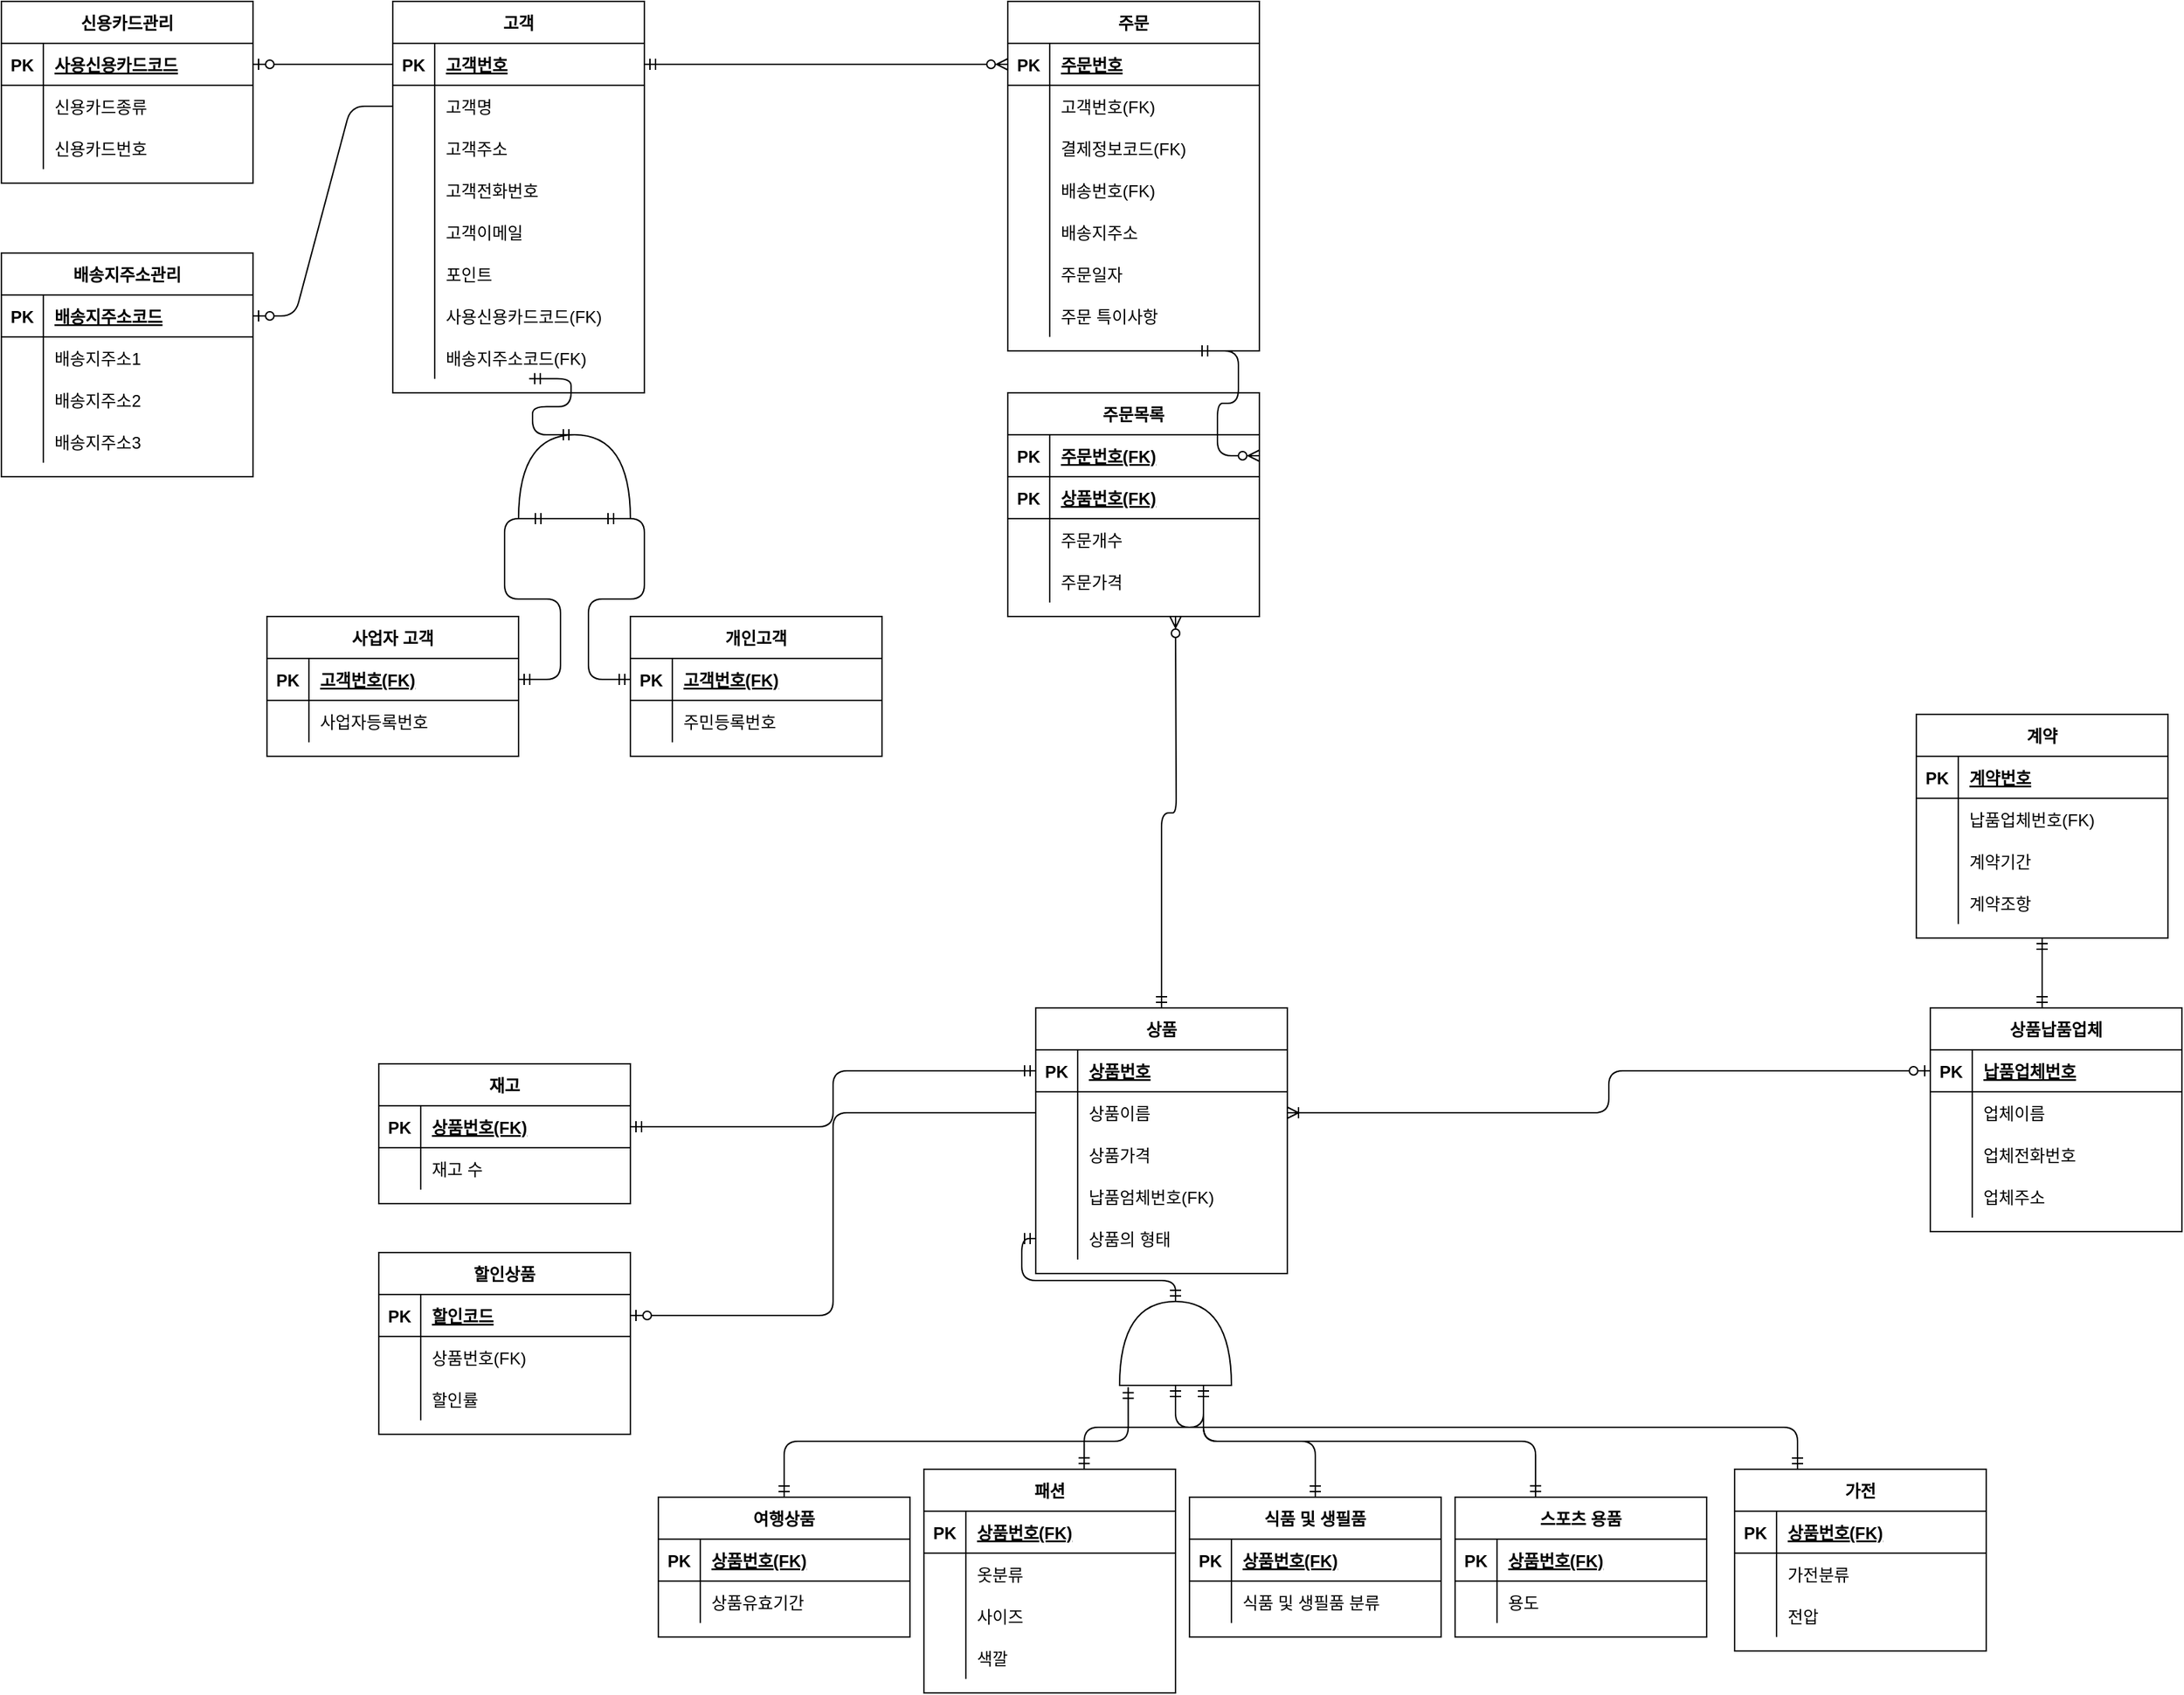 <mxfile version="14.4.9" type="github">
  <diagram id="R2lEEEUBdFMjLlhIrx00" name="Page-1">
    <mxGraphModel dx="2031" dy="1183" grid="1" gridSize="10" guides="1" tooltips="1" connect="1" arrows="1" fold="1" page="1" pageScale="1" pageWidth="2000" pageHeight="2000" math="0" shadow="0" extFonts="Permanent Marker^https://fonts.googleapis.com/css?family=Permanent+Marker">
      <root>
        <mxCell id="0" />
        <mxCell id="1" parent="0" />
        <mxCell id="BWCBT2D36AkRkxdC_NX2-1" value="고객" style="shape=table;startSize=30;container=1;collapsible=1;childLayout=tableLayout;fixedRows=1;rowLines=0;fontStyle=1;align=center;resizeLast=1;" vertex="1" parent="1">
          <mxGeometry x="410" y="120" width="180" height="280" as="geometry" />
        </mxCell>
        <mxCell id="BWCBT2D36AkRkxdC_NX2-2" value="" style="shape=partialRectangle;collapsible=0;dropTarget=0;pointerEvents=0;fillColor=none;top=0;left=0;bottom=1;right=0;points=[[0,0.5],[1,0.5]];portConstraint=eastwest;" vertex="1" parent="BWCBT2D36AkRkxdC_NX2-1">
          <mxGeometry y="30" width="180" height="30" as="geometry" />
        </mxCell>
        <mxCell id="BWCBT2D36AkRkxdC_NX2-3" value="PK" style="shape=partialRectangle;connectable=0;fillColor=none;top=0;left=0;bottom=0;right=0;fontStyle=1;overflow=hidden;" vertex="1" parent="BWCBT2D36AkRkxdC_NX2-2">
          <mxGeometry width="30" height="30" as="geometry" />
        </mxCell>
        <mxCell id="BWCBT2D36AkRkxdC_NX2-4" value="고객번호" style="shape=partialRectangle;connectable=0;fillColor=none;top=0;left=0;bottom=0;right=0;align=left;spacingLeft=6;fontStyle=5;overflow=hidden;" vertex="1" parent="BWCBT2D36AkRkxdC_NX2-2">
          <mxGeometry x="30" width="150" height="30" as="geometry" />
        </mxCell>
        <mxCell id="BWCBT2D36AkRkxdC_NX2-5" value="" style="shape=partialRectangle;collapsible=0;dropTarget=0;pointerEvents=0;fillColor=none;top=0;left=0;bottom=0;right=0;points=[[0,0.5],[1,0.5]];portConstraint=eastwest;" vertex="1" parent="BWCBT2D36AkRkxdC_NX2-1">
          <mxGeometry y="60" width="180" height="30" as="geometry" />
        </mxCell>
        <mxCell id="BWCBT2D36AkRkxdC_NX2-6" value="" style="shape=partialRectangle;connectable=0;fillColor=none;top=0;left=0;bottom=0;right=0;editable=1;overflow=hidden;" vertex="1" parent="BWCBT2D36AkRkxdC_NX2-5">
          <mxGeometry width="30" height="30" as="geometry" />
        </mxCell>
        <mxCell id="BWCBT2D36AkRkxdC_NX2-7" value="고객명" style="shape=partialRectangle;connectable=0;fillColor=none;top=0;left=0;bottom=0;right=0;align=left;spacingLeft=6;overflow=hidden;" vertex="1" parent="BWCBT2D36AkRkxdC_NX2-5">
          <mxGeometry x="30" width="150" height="30" as="geometry" />
        </mxCell>
        <mxCell id="BWCBT2D36AkRkxdC_NX2-8" value="" style="shape=partialRectangle;collapsible=0;dropTarget=0;pointerEvents=0;fillColor=none;top=0;left=0;bottom=0;right=0;points=[[0,0.5],[1,0.5]];portConstraint=eastwest;" vertex="1" parent="BWCBT2D36AkRkxdC_NX2-1">
          <mxGeometry y="90" width="180" height="30" as="geometry" />
        </mxCell>
        <mxCell id="BWCBT2D36AkRkxdC_NX2-9" value="" style="shape=partialRectangle;connectable=0;fillColor=none;top=0;left=0;bottom=0;right=0;editable=1;overflow=hidden;" vertex="1" parent="BWCBT2D36AkRkxdC_NX2-8">
          <mxGeometry width="30" height="30" as="geometry" />
        </mxCell>
        <mxCell id="BWCBT2D36AkRkxdC_NX2-10" value="고객주소" style="shape=partialRectangle;connectable=0;fillColor=none;top=0;left=0;bottom=0;right=0;align=left;spacingLeft=6;overflow=hidden;" vertex="1" parent="BWCBT2D36AkRkxdC_NX2-8">
          <mxGeometry x="30" width="150" height="30" as="geometry" />
        </mxCell>
        <mxCell id="BWCBT2D36AkRkxdC_NX2-11" value="" style="shape=partialRectangle;collapsible=0;dropTarget=0;pointerEvents=0;fillColor=none;top=0;left=0;bottom=0;right=0;points=[[0,0.5],[1,0.5]];portConstraint=eastwest;" vertex="1" parent="BWCBT2D36AkRkxdC_NX2-1">
          <mxGeometry y="120" width="180" height="30" as="geometry" />
        </mxCell>
        <mxCell id="BWCBT2D36AkRkxdC_NX2-12" value="" style="shape=partialRectangle;connectable=0;fillColor=none;top=0;left=0;bottom=0;right=0;editable=1;overflow=hidden;" vertex="1" parent="BWCBT2D36AkRkxdC_NX2-11">
          <mxGeometry width="30" height="30" as="geometry" />
        </mxCell>
        <mxCell id="BWCBT2D36AkRkxdC_NX2-13" value="고객전화번호" style="shape=partialRectangle;connectable=0;fillColor=none;top=0;left=0;bottom=0;right=0;align=left;spacingLeft=6;overflow=hidden;" vertex="1" parent="BWCBT2D36AkRkxdC_NX2-11">
          <mxGeometry x="30" width="150" height="30" as="geometry" />
        </mxCell>
        <mxCell id="BWCBT2D36AkRkxdC_NX2-23" style="shape=partialRectangle;collapsible=0;dropTarget=0;pointerEvents=0;fillColor=none;top=0;left=0;bottom=0;right=0;points=[[0,0.5],[1,0.5]];portConstraint=eastwest;" vertex="1" parent="BWCBT2D36AkRkxdC_NX2-1">
          <mxGeometry y="150" width="180" height="30" as="geometry" />
        </mxCell>
        <mxCell id="BWCBT2D36AkRkxdC_NX2-24" style="shape=partialRectangle;connectable=0;fillColor=none;top=0;left=0;bottom=0;right=0;editable=1;overflow=hidden;" vertex="1" parent="BWCBT2D36AkRkxdC_NX2-23">
          <mxGeometry width="30" height="30" as="geometry" />
        </mxCell>
        <mxCell id="BWCBT2D36AkRkxdC_NX2-25" value="고객이메일" style="shape=partialRectangle;connectable=0;fillColor=none;top=0;left=0;bottom=0;right=0;align=left;spacingLeft=6;overflow=hidden;" vertex="1" parent="BWCBT2D36AkRkxdC_NX2-23">
          <mxGeometry x="30" width="150" height="30" as="geometry" />
        </mxCell>
        <mxCell id="BWCBT2D36AkRkxdC_NX2-35" style="shape=partialRectangle;collapsible=0;dropTarget=0;pointerEvents=0;fillColor=none;top=0;left=0;bottom=0;right=0;points=[[0,0.5],[1,0.5]];portConstraint=eastwest;" vertex="1" parent="BWCBT2D36AkRkxdC_NX2-1">
          <mxGeometry y="180" width="180" height="30" as="geometry" />
        </mxCell>
        <mxCell id="BWCBT2D36AkRkxdC_NX2-36" style="shape=partialRectangle;connectable=0;fillColor=none;top=0;left=0;bottom=0;right=0;editable=1;overflow=hidden;" vertex="1" parent="BWCBT2D36AkRkxdC_NX2-35">
          <mxGeometry width="30" height="30" as="geometry" />
        </mxCell>
        <mxCell id="BWCBT2D36AkRkxdC_NX2-37" value="포인트" style="shape=partialRectangle;connectable=0;fillColor=none;top=0;left=0;bottom=0;right=0;align=left;spacingLeft=6;overflow=hidden;" vertex="1" parent="BWCBT2D36AkRkxdC_NX2-35">
          <mxGeometry x="30" width="150" height="30" as="geometry" />
        </mxCell>
        <mxCell id="BWCBT2D36AkRkxdC_NX2-32" style="shape=partialRectangle;collapsible=0;dropTarget=0;pointerEvents=0;fillColor=none;top=0;left=0;bottom=0;right=0;points=[[0,0.5],[1,0.5]];portConstraint=eastwest;" vertex="1" parent="BWCBT2D36AkRkxdC_NX2-1">
          <mxGeometry y="210" width="180" height="30" as="geometry" />
        </mxCell>
        <mxCell id="BWCBT2D36AkRkxdC_NX2-33" style="shape=partialRectangle;connectable=0;fillColor=none;top=0;left=0;bottom=0;right=0;editable=1;overflow=hidden;" vertex="1" parent="BWCBT2D36AkRkxdC_NX2-32">
          <mxGeometry width="30" height="30" as="geometry" />
        </mxCell>
        <mxCell id="BWCBT2D36AkRkxdC_NX2-34" value="사용신용카드코드(FK)" style="shape=partialRectangle;connectable=0;fillColor=none;top=0;left=0;bottom=0;right=0;align=left;spacingLeft=6;overflow=hidden;" vertex="1" parent="BWCBT2D36AkRkxdC_NX2-32">
          <mxGeometry x="30" width="150" height="30" as="geometry" />
        </mxCell>
        <mxCell id="BWCBT2D36AkRkxdC_NX2-29" style="shape=partialRectangle;collapsible=0;dropTarget=0;pointerEvents=0;fillColor=none;top=0;left=0;bottom=0;right=0;points=[[0,0.5],[1,0.5]];portConstraint=eastwest;" vertex="1" parent="BWCBT2D36AkRkxdC_NX2-1">
          <mxGeometry y="240" width="180" height="30" as="geometry" />
        </mxCell>
        <mxCell id="BWCBT2D36AkRkxdC_NX2-30" style="shape=partialRectangle;connectable=0;fillColor=none;top=0;left=0;bottom=0;right=0;editable=1;overflow=hidden;" vertex="1" parent="BWCBT2D36AkRkxdC_NX2-29">
          <mxGeometry width="30" height="30" as="geometry" />
        </mxCell>
        <mxCell id="BWCBT2D36AkRkxdC_NX2-31" value="배송지주소코드(FK)" style="shape=partialRectangle;connectable=0;fillColor=none;top=0;left=0;bottom=0;right=0;align=left;spacingLeft=6;overflow=hidden;" vertex="1" parent="BWCBT2D36AkRkxdC_NX2-29">
          <mxGeometry x="30" width="150" height="30" as="geometry" />
        </mxCell>
        <mxCell id="BWCBT2D36AkRkxdC_NX2-38" value="신용카드관리" style="shape=table;startSize=30;container=1;collapsible=1;childLayout=tableLayout;fixedRows=1;rowLines=0;fontStyle=1;align=center;resizeLast=1;" vertex="1" parent="1">
          <mxGeometry x="130" y="120" width="180" height="130" as="geometry" />
        </mxCell>
        <mxCell id="BWCBT2D36AkRkxdC_NX2-39" value="" style="shape=partialRectangle;collapsible=0;dropTarget=0;pointerEvents=0;fillColor=none;top=0;left=0;bottom=1;right=0;points=[[0,0.5],[1,0.5]];portConstraint=eastwest;" vertex="1" parent="BWCBT2D36AkRkxdC_NX2-38">
          <mxGeometry y="30" width="180" height="30" as="geometry" />
        </mxCell>
        <mxCell id="BWCBT2D36AkRkxdC_NX2-40" value="PK" style="shape=partialRectangle;connectable=0;fillColor=none;top=0;left=0;bottom=0;right=0;fontStyle=1;overflow=hidden;" vertex="1" parent="BWCBT2D36AkRkxdC_NX2-39">
          <mxGeometry width="30" height="30" as="geometry" />
        </mxCell>
        <mxCell id="BWCBT2D36AkRkxdC_NX2-41" value="사용신용카드코드" style="shape=partialRectangle;connectable=0;fillColor=none;top=0;left=0;bottom=0;right=0;align=left;spacingLeft=6;fontStyle=5;overflow=hidden;" vertex="1" parent="BWCBT2D36AkRkxdC_NX2-39">
          <mxGeometry x="30" width="150" height="30" as="geometry" />
        </mxCell>
        <mxCell id="BWCBT2D36AkRkxdC_NX2-42" value="" style="shape=partialRectangle;collapsible=0;dropTarget=0;pointerEvents=0;fillColor=none;top=0;left=0;bottom=0;right=0;points=[[0,0.5],[1,0.5]];portConstraint=eastwest;" vertex="1" parent="BWCBT2D36AkRkxdC_NX2-38">
          <mxGeometry y="60" width="180" height="30" as="geometry" />
        </mxCell>
        <mxCell id="BWCBT2D36AkRkxdC_NX2-43" value="" style="shape=partialRectangle;connectable=0;fillColor=none;top=0;left=0;bottom=0;right=0;editable=1;overflow=hidden;" vertex="1" parent="BWCBT2D36AkRkxdC_NX2-42">
          <mxGeometry width="30" height="30" as="geometry" />
        </mxCell>
        <mxCell id="BWCBT2D36AkRkxdC_NX2-44" value="신용카드종류" style="shape=partialRectangle;connectable=0;fillColor=none;top=0;left=0;bottom=0;right=0;align=left;spacingLeft=6;overflow=hidden;" vertex="1" parent="BWCBT2D36AkRkxdC_NX2-42">
          <mxGeometry x="30" width="150" height="30" as="geometry" />
        </mxCell>
        <mxCell id="BWCBT2D36AkRkxdC_NX2-45" value="" style="shape=partialRectangle;collapsible=0;dropTarget=0;pointerEvents=0;fillColor=none;top=0;left=0;bottom=0;right=0;points=[[0,0.5],[1,0.5]];portConstraint=eastwest;" vertex="1" parent="BWCBT2D36AkRkxdC_NX2-38">
          <mxGeometry y="90" width="180" height="30" as="geometry" />
        </mxCell>
        <mxCell id="BWCBT2D36AkRkxdC_NX2-46" value="" style="shape=partialRectangle;connectable=0;fillColor=none;top=0;left=0;bottom=0;right=0;editable=1;overflow=hidden;" vertex="1" parent="BWCBT2D36AkRkxdC_NX2-45">
          <mxGeometry width="30" height="30" as="geometry" />
        </mxCell>
        <mxCell id="BWCBT2D36AkRkxdC_NX2-47" value="신용카드번호" style="shape=partialRectangle;connectable=0;fillColor=none;top=0;left=0;bottom=0;right=0;align=left;spacingLeft=6;overflow=hidden;" vertex="1" parent="BWCBT2D36AkRkxdC_NX2-45">
          <mxGeometry x="30" width="150" height="30" as="geometry" />
        </mxCell>
        <mxCell id="BWCBT2D36AkRkxdC_NX2-52" value="배송지주소관리" style="shape=table;startSize=30;container=1;collapsible=1;childLayout=tableLayout;fixedRows=1;rowLines=0;fontStyle=1;align=center;resizeLast=1;" vertex="1" parent="1">
          <mxGeometry x="130" y="300" width="180" height="160" as="geometry" />
        </mxCell>
        <mxCell id="BWCBT2D36AkRkxdC_NX2-53" value="" style="shape=partialRectangle;collapsible=0;dropTarget=0;pointerEvents=0;fillColor=none;top=0;left=0;bottom=1;right=0;points=[[0,0.5],[1,0.5]];portConstraint=eastwest;" vertex="1" parent="BWCBT2D36AkRkxdC_NX2-52">
          <mxGeometry y="30" width="180" height="30" as="geometry" />
        </mxCell>
        <mxCell id="BWCBT2D36AkRkxdC_NX2-54" value="PK" style="shape=partialRectangle;connectable=0;fillColor=none;top=0;left=0;bottom=0;right=0;fontStyle=1;overflow=hidden;" vertex="1" parent="BWCBT2D36AkRkxdC_NX2-53">
          <mxGeometry width="30" height="30" as="geometry" />
        </mxCell>
        <mxCell id="BWCBT2D36AkRkxdC_NX2-55" value="배송지주소코드" style="shape=partialRectangle;connectable=0;fillColor=none;top=0;left=0;bottom=0;right=0;align=left;spacingLeft=6;fontStyle=5;overflow=hidden;" vertex="1" parent="BWCBT2D36AkRkxdC_NX2-53">
          <mxGeometry x="30" width="150" height="30" as="geometry" />
        </mxCell>
        <mxCell id="BWCBT2D36AkRkxdC_NX2-56" value="" style="shape=partialRectangle;collapsible=0;dropTarget=0;pointerEvents=0;fillColor=none;top=0;left=0;bottom=0;right=0;points=[[0,0.5],[1,0.5]];portConstraint=eastwest;" vertex="1" parent="BWCBT2D36AkRkxdC_NX2-52">
          <mxGeometry y="60" width="180" height="30" as="geometry" />
        </mxCell>
        <mxCell id="BWCBT2D36AkRkxdC_NX2-57" value="" style="shape=partialRectangle;connectable=0;fillColor=none;top=0;left=0;bottom=0;right=0;editable=1;overflow=hidden;" vertex="1" parent="BWCBT2D36AkRkxdC_NX2-56">
          <mxGeometry width="30" height="30" as="geometry" />
        </mxCell>
        <mxCell id="BWCBT2D36AkRkxdC_NX2-58" value="배송지주소1" style="shape=partialRectangle;connectable=0;fillColor=none;top=0;left=0;bottom=0;right=0;align=left;spacingLeft=6;overflow=hidden;" vertex="1" parent="BWCBT2D36AkRkxdC_NX2-56">
          <mxGeometry x="30" width="150" height="30" as="geometry" />
        </mxCell>
        <mxCell id="BWCBT2D36AkRkxdC_NX2-59" value="" style="shape=partialRectangle;collapsible=0;dropTarget=0;pointerEvents=0;fillColor=none;top=0;left=0;bottom=0;right=0;points=[[0,0.5],[1,0.5]];portConstraint=eastwest;" vertex="1" parent="BWCBT2D36AkRkxdC_NX2-52">
          <mxGeometry y="90" width="180" height="30" as="geometry" />
        </mxCell>
        <mxCell id="BWCBT2D36AkRkxdC_NX2-60" value="" style="shape=partialRectangle;connectable=0;fillColor=none;top=0;left=0;bottom=0;right=0;editable=1;overflow=hidden;" vertex="1" parent="BWCBT2D36AkRkxdC_NX2-59">
          <mxGeometry width="30" height="30" as="geometry" />
        </mxCell>
        <mxCell id="BWCBT2D36AkRkxdC_NX2-61" value="배송지주소2" style="shape=partialRectangle;connectable=0;fillColor=none;top=0;left=0;bottom=0;right=0;align=left;spacingLeft=6;overflow=hidden;" vertex="1" parent="BWCBT2D36AkRkxdC_NX2-59">
          <mxGeometry x="30" width="150" height="30" as="geometry" />
        </mxCell>
        <mxCell id="BWCBT2D36AkRkxdC_NX2-62" value="" style="shape=partialRectangle;collapsible=0;dropTarget=0;pointerEvents=0;fillColor=none;top=0;left=0;bottom=0;right=0;points=[[0,0.5],[1,0.5]];portConstraint=eastwest;" vertex="1" parent="BWCBT2D36AkRkxdC_NX2-52">
          <mxGeometry y="120" width="180" height="30" as="geometry" />
        </mxCell>
        <mxCell id="BWCBT2D36AkRkxdC_NX2-63" value="" style="shape=partialRectangle;connectable=0;fillColor=none;top=0;left=0;bottom=0;right=0;editable=1;overflow=hidden;" vertex="1" parent="BWCBT2D36AkRkxdC_NX2-62">
          <mxGeometry width="30" height="30" as="geometry" />
        </mxCell>
        <mxCell id="BWCBT2D36AkRkxdC_NX2-64" value="배송지주소3" style="shape=partialRectangle;connectable=0;fillColor=none;top=0;left=0;bottom=0;right=0;align=left;spacingLeft=6;overflow=hidden;" vertex="1" parent="BWCBT2D36AkRkxdC_NX2-62">
          <mxGeometry x="30" width="150" height="30" as="geometry" />
        </mxCell>
        <mxCell id="BWCBT2D36AkRkxdC_NX2-65" value="" style="edgeStyle=entityRelationEdgeStyle;fontSize=12;html=1;endArrow=ERzeroToOne;endFill=1;entryX=1;entryY=0.5;entryDx=0;entryDy=0;exitX=0;exitY=0.5;exitDx=0;exitDy=0;" edge="1" parent="1" source="BWCBT2D36AkRkxdC_NX2-5" target="BWCBT2D36AkRkxdC_NX2-53">
          <mxGeometry width="100" height="100" relative="1" as="geometry">
            <mxPoint x="340" y="530" as="sourcePoint" />
            <mxPoint x="440" y="430" as="targetPoint" />
          </mxGeometry>
        </mxCell>
        <mxCell id="BWCBT2D36AkRkxdC_NX2-66" value="" style="edgeStyle=entityRelationEdgeStyle;fontSize=12;html=1;endArrow=ERzeroToOne;endFill=1;entryX=1;entryY=0.5;entryDx=0;entryDy=0;exitX=0;exitY=0.5;exitDx=0;exitDy=0;" edge="1" parent="1" source="BWCBT2D36AkRkxdC_NX2-2" target="BWCBT2D36AkRkxdC_NX2-39">
          <mxGeometry width="100" height="100" relative="1" as="geometry">
            <mxPoint x="750" y="470" as="sourcePoint" />
            <mxPoint x="850" y="370" as="targetPoint" />
          </mxGeometry>
        </mxCell>
        <mxCell id="BWCBT2D36AkRkxdC_NX2-67" value="" style="shape=or;whiteSpace=wrap;html=1;rotation=-90;" vertex="1" parent="1">
          <mxGeometry x="510" y="420" width="60" height="80" as="geometry" />
        </mxCell>
        <mxCell id="BWCBT2D36AkRkxdC_NX2-68" value="개인고객" style="shape=table;startSize=30;container=1;collapsible=1;childLayout=tableLayout;fixedRows=1;rowLines=0;fontStyle=1;align=center;resizeLast=1;" vertex="1" parent="1">
          <mxGeometry x="580" y="560" width="180" height="100" as="geometry" />
        </mxCell>
        <mxCell id="BWCBT2D36AkRkxdC_NX2-69" value="" style="shape=partialRectangle;collapsible=0;dropTarget=0;pointerEvents=0;fillColor=none;top=0;left=0;bottom=1;right=0;points=[[0,0.5],[1,0.5]];portConstraint=eastwest;" vertex="1" parent="BWCBT2D36AkRkxdC_NX2-68">
          <mxGeometry y="30" width="180" height="30" as="geometry" />
        </mxCell>
        <mxCell id="BWCBT2D36AkRkxdC_NX2-70" value="PK" style="shape=partialRectangle;connectable=0;fillColor=none;top=0;left=0;bottom=0;right=0;fontStyle=1;overflow=hidden;" vertex="1" parent="BWCBT2D36AkRkxdC_NX2-69">
          <mxGeometry width="30" height="30" as="geometry" />
        </mxCell>
        <mxCell id="BWCBT2D36AkRkxdC_NX2-71" value="고객번호(FK)" style="shape=partialRectangle;connectable=0;fillColor=none;top=0;left=0;bottom=0;right=0;align=left;spacingLeft=6;fontStyle=5;overflow=hidden;" vertex="1" parent="BWCBT2D36AkRkxdC_NX2-69">
          <mxGeometry x="30" width="150" height="30" as="geometry" />
        </mxCell>
        <mxCell id="BWCBT2D36AkRkxdC_NX2-72" value="" style="shape=partialRectangle;collapsible=0;dropTarget=0;pointerEvents=0;fillColor=none;top=0;left=0;bottom=0;right=0;points=[[0,0.5],[1,0.5]];portConstraint=eastwest;" vertex="1" parent="BWCBT2D36AkRkxdC_NX2-68">
          <mxGeometry y="60" width="180" height="30" as="geometry" />
        </mxCell>
        <mxCell id="BWCBT2D36AkRkxdC_NX2-73" value="" style="shape=partialRectangle;connectable=0;fillColor=none;top=0;left=0;bottom=0;right=0;editable=1;overflow=hidden;" vertex="1" parent="BWCBT2D36AkRkxdC_NX2-72">
          <mxGeometry width="30" height="30" as="geometry" />
        </mxCell>
        <mxCell id="BWCBT2D36AkRkxdC_NX2-74" value="주민등록번호" style="shape=partialRectangle;connectable=0;fillColor=none;top=0;left=0;bottom=0;right=0;align=left;spacingLeft=6;overflow=hidden;" vertex="1" parent="BWCBT2D36AkRkxdC_NX2-72">
          <mxGeometry x="30" width="150" height="30" as="geometry" />
        </mxCell>
        <mxCell id="BWCBT2D36AkRkxdC_NX2-81" value="사업자 고객" style="shape=table;startSize=30;container=1;collapsible=1;childLayout=tableLayout;fixedRows=1;rowLines=0;fontStyle=1;align=center;resizeLast=1;" vertex="1" parent="1">
          <mxGeometry x="320" y="560" width="180" height="100" as="geometry" />
        </mxCell>
        <mxCell id="BWCBT2D36AkRkxdC_NX2-82" value="" style="shape=partialRectangle;collapsible=0;dropTarget=0;pointerEvents=0;fillColor=none;top=0;left=0;bottom=1;right=0;points=[[0,0.5],[1,0.5]];portConstraint=eastwest;" vertex="1" parent="BWCBT2D36AkRkxdC_NX2-81">
          <mxGeometry y="30" width="180" height="30" as="geometry" />
        </mxCell>
        <mxCell id="BWCBT2D36AkRkxdC_NX2-83" value="PK" style="shape=partialRectangle;connectable=0;fillColor=none;top=0;left=0;bottom=0;right=0;fontStyle=1;overflow=hidden;" vertex="1" parent="BWCBT2D36AkRkxdC_NX2-82">
          <mxGeometry width="30" height="30" as="geometry" />
        </mxCell>
        <mxCell id="BWCBT2D36AkRkxdC_NX2-84" value="고객번호(FK)" style="shape=partialRectangle;connectable=0;fillColor=none;top=0;left=0;bottom=0;right=0;align=left;spacingLeft=6;fontStyle=5;overflow=hidden;" vertex="1" parent="BWCBT2D36AkRkxdC_NX2-82">
          <mxGeometry x="30" width="150" height="30" as="geometry" />
        </mxCell>
        <mxCell id="BWCBT2D36AkRkxdC_NX2-85" value="" style="shape=partialRectangle;collapsible=0;dropTarget=0;pointerEvents=0;fillColor=none;top=0;left=0;bottom=0;right=0;points=[[0,0.5],[1,0.5]];portConstraint=eastwest;" vertex="1" parent="BWCBT2D36AkRkxdC_NX2-81">
          <mxGeometry y="60" width="180" height="30" as="geometry" />
        </mxCell>
        <mxCell id="BWCBT2D36AkRkxdC_NX2-86" value="" style="shape=partialRectangle;connectable=0;fillColor=none;top=0;left=0;bottom=0;right=0;editable=1;overflow=hidden;" vertex="1" parent="BWCBT2D36AkRkxdC_NX2-85">
          <mxGeometry width="30" height="30" as="geometry" />
        </mxCell>
        <mxCell id="BWCBT2D36AkRkxdC_NX2-87" value="사업자등록번호" style="shape=partialRectangle;connectable=0;fillColor=none;top=0;left=0;bottom=0;right=0;align=left;spacingLeft=6;overflow=hidden;" vertex="1" parent="BWCBT2D36AkRkxdC_NX2-85">
          <mxGeometry x="30" width="150" height="30" as="geometry" />
        </mxCell>
        <mxCell id="BWCBT2D36AkRkxdC_NX2-95" value="" style="edgeStyle=entityRelationEdgeStyle;fontSize=12;html=1;endArrow=ERmandOne;startArrow=ERmandOne;exitX=1;exitY=0.5;exitDx=0;exitDy=0;entryX=0;entryY=0.25;entryDx=0;entryDy=0;entryPerimeter=0;" edge="1" parent="1" source="BWCBT2D36AkRkxdC_NX2-82" target="BWCBT2D36AkRkxdC_NX2-67">
          <mxGeometry width="100" height="100" relative="1" as="geometry">
            <mxPoint x="670" y="450" as="sourcePoint" />
            <mxPoint x="770" y="350" as="targetPoint" />
          </mxGeometry>
        </mxCell>
        <mxCell id="BWCBT2D36AkRkxdC_NX2-96" value="" style="edgeStyle=entityRelationEdgeStyle;fontSize=12;html=1;endArrow=ERmandOne;startArrow=ERmandOne;exitX=1;exitY=0.5;exitDx=0;exitDy=0;exitPerimeter=0;entryX=0.542;entryY=0.995;entryDx=0;entryDy=0;entryPerimeter=0;" edge="1" parent="1" source="BWCBT2D36AkRkxdC_NX2-67" target="BWCBT2D36AkRkxdC_NX2-29">
          <mxGeometry width="100" height="100" relative="1" as="geometry">
            <mxPoint x="630" y="440" as="sourcePoint" />
            <mxPoint x="535" y="375" as="targetPoint" />
          </mxGeometry>
        </mxCell>
        <mxCell id="BWCBT2D36AkRkxdC_NX2-97" value="" style="edgeStyle=entityRelationEdgeStyle;fontSize=12;html=1;endArrow=ERmandOne;startArrow=ERmandOne;exitX=0;exitY=0.5;exitDx=0;exitDy=0;entryX=0;entryY=0.75;entryDx=0;entryDy=0;entryPerimeter=0;" edge="1" parent="1" source="BWCBT2D36AkRkxdC_NX2-69" target="BWCBT2D36AkRkxdC_NX2-67">
          <mxGeometry width="100" height="100" relative="1" as="geometry">
            <mxPoint x="670" y="450" as="sourcePoint" />
            <mxPoint x="770" y="350" as="targetPoint" />
          </mxGeometry>
        </mxCell>
        <mxCell id="BWCBT2D36AkRkxdC_NX2-98" value="주문" style="shape=table;startSize=30;container=1;collapsible=1;childLayout=tableLayout;fixedRows=1;rowLines=0;fontStyle=1;align=center;resizeLast=1;" vertex="1" parent="1">
          <mxGeometry x="850" y="120" width="180" height="250" as="geometry" />
        </mxCell>
        <mxCell id="BWCBT2D36AkRkxdC_NX2-99" value="" style="shape=partialRectangle;collapsible=0;dropTarget=0;pointerEvents=0;fillColor=none;top=0;left=0;bottom=1;right=0;points=[[0,0.5],[1,0.5]];portConstraint=eastwest;" vertex="1" parent="BWCBT2D36AkRkxdC_NX2-98">
          <mxGeometry y="30" width="180" height="30" as="geometry" />
        </mxCell>
        <mxCell id="BWCBT2D36AkRkxdC_NX2-100" value="PK" style="shape=partialRectangle;connectable=0;fillColor=none;top=0;left=0;bottom=0;right=0;fontStyle=1;overflow=hidden;" vertex="1" parent="BWCBT2D36AkRkxdC_NX2-99">
          <mxGeometry width="30" height="30" as="geometry" />
        </mxCell>
        <mxCell id="BWCBT2D36AkRkxdC_NX2-101" value="주문번호" style="shape=partialRectangle;connectable=0;fillColor=none;top=0;left=0;bottom=0;right=0;align=left;spacingLeft=6;fontStyle=5;overflow=hidden;" vertex="1" parent="BWCBT2D36AkRkxdC_NX2-99">
          <mxGeometry x="30" width="150" height="30" as="geometry" />
        </mxCell>
        <mxCell id="BWCBT2D36AkRkxdC_NX2-102" value="" style="shape=partialRectangle;collapsible=0;dropTarget=0;pointerEvents=0;fillColor=none;top=0;left=0;bottom=0;right=0;points=[[0,0.5],[1,0.5]];portConstraint=eastwest;" vertex="1" parent="BWCBT2D36AkRkxdC_NX2-98">
          <mxGeometry y="60" width="180" height="30" as="geometry" />
        </mxCell>
        <mxCell id="BWCBT2D36AkRkxdC_NX2-103" value="" style="shape=partialRectangle;connectable=0;fillColor=none;top=0;left=0;bottom=0;right=0;editable=1;overflow=hidden;" vertex="1" parent="BWCBT2D36AkRkxdC_NX2-102">
          <mxGeometry width="30" height="30" as="geometry" />
        </mxCell>
        <mxCell id="BWCBT2D36AkRkxdC_NX2-104" value="고객번호(FK)" style="shape=partialRectangle;connectable=0;fillColor=none;top=0;left=0;bottom=0;right=0;align=left;spacingLeft=6;overflow=hidden;" vertex="1" parent="BWCBT2D36AkRkxdC_NX2-102">
          <mxGeometry x="30" width="150" height="30" as="geometry" />
        </mxCell>
        <mxCell id="BWCBT2D36AkRkxdC_NX2-105" value="" style="shape=partialRectangle;collapsible=0;dropTarget=0;pointerEvents=0;fillColor=none;top=0;left=0;bottom=0;right=0;points=[[0,0.5],[1,0.5]];portConstraint=eastwest;" vertex="1" parent="BWCBT2D36AkRkxdC_NX2-98">
          <mxGeometry y="90" width="180" height="30" as="geometry" />
        </mxCell>
        <mxCell id="BWCBT2D36AkRkxdC_NX2-106" value="" style="shape=partialRectangle;connectable=0;fillColor=none;top=0;left=0;bottom=0;right=0;editable=1;overflow=hidden;" vertex="1" parent="BWCBT2D36AkRkxdC_NX2-105">
          <mxGeometry width="30" height="30" as="geometry" />
        </mxCell>
        <mxCell id="BWCBT2D36AkRkxdC_NX2-107" value="결제정보코드(FK)" style="shape=partialRectangle;connectable=0;fillColor=none;top=0;left=0;bottom=0;right=0;align=left;spacingLeft=6;overflow=hidden;" vertex="1" parent="BWCBT2D36AkRkxdC_NX2-105">
          <mxGeometry x="30" width="150" height="30" as="geometry" />
        </mxCell>
        <mxCell id="BWCBT2D36AkRkxdC_NX2-108" value="" style="shape=partialRectangle;collapsible=0;dropTarget=0;pointerEvents=0;fillColor=none;top=0;left=0;bottom=0;right=0;points=[[0,0.5],[1,0.5]];portConstraint=eastwest;" vertex="1" parent="BWCBT2D36AkRkxdC_NX2-98">
          <mxGeometry y="120" width="180" height="30" as="geometry" />
        </mxCell>
        <mxCell id="BWCBT2D36AkRkxdC_NX2-109" value="" style="shape=partialRectangle;connectable=0;fillColor=none;top=0;left=0;bottom=0;right=0;editable=1;overflow=hidden;" vertex="1" parent="BWCBT2D36AkRkxdC_NX2-108">
          <mxGeometry width="30" height="30" as="geometry" />
        </mxCell>
        <mxCell id="BWCBT2D36AkRkxdC_NX2-110" value="배송번호(FK)" style="shape=partialRectangle;connectable=0;fillColor=none;top=0;left=0;bottom=0;right=0;align=left;spacingLeft=6;overflow=hidden;" vertex="1" parent="BWCBT2D36AkRkxdC_NX2-108">
          <mxGeometry x="30" width="150" height="30" as="geometry" />
        </mxCell>
        <mxCell id="BWCBT2D36AkRkxdC_NX2-133" style="shape=partialRectangle;collapsible=0;dropTarget=0;pointerEvents=0;fillColor=none;top=0;left=0;bottom=0;right=0;points=[[0,0.5],[1,0.5]];portConstraint=eastwest;" vertex="1" parent="BWCBT2D36AkRkxdC_NX2-98">
          <mxGeometry y="150" width="180" height="30" as="geometry" />
        </mxCell>
        <mxCell id="BWCBT2D36AkRkxdC_NX2-134" style="shape=partialRectangle;connectable=0;fillColor=none;top=0;left=0;bottom=0;right=0;editable=1;overflow=hidden;" vertex="1" parent="BWCBT2D36AkRkxdC_NX2-133">
          <mxGeometry width="30" height="30" as="geometry" />
        </mxCell>
        <mxCell id="BWCBT2D36AkRkxdC_NX2-135" value="배송지주소" style="shape=partialRectangle;connectable=0;fillColor=none;top=0;left=0;bottom=0;right=0;align=left;spacingLeft=6;overflow=hidden;" vertex="1" parent="BWCBT2D36AkRkxdC_NX2-133">
          <mxGeometry x="30" width="150" height="30" as="geometry" />
        </mxCell>
        <mxCell id="BWCBT2D36AkRkxdC_NX2-130" style="shape=partialRectangle;collapsible=0;dropTarget=0;pointerEvents=0;fillColor=none;top=0;left=0;bottom=0;right=0;points=[[0,0.5],[1,0.5]];portConstraint=eastwest;" vertex="1" parent="BWCBT2D36AkRkxdC_NX2-98">
          <mxGeometry y="180" width="180" height="30" as="geometry" />
        </mxCell>
        <mxCell id="BWCBT2D36AkRkxdC_NX2-131" style="shape=partialRectangle;connectable=0;fillColor=none;top=0;left=0;bottom=0;right=0;editable=1;overflow=hidden;" vertex="1" parent="BWCBT2D36AkRkxdC_NX2-130">
          <mxGeometry width="30" height="30" as="geometry" />
        </mxCell>
        <mxCell id="BWCBT2D36AkRkxdC_NX2-132" value="주문일자" style="shape=partialRectangle;connectable=0;fillColor=none;top=0;left=0;bottom=0;right=0;align=left;spacingLeft=6;overflow=hidden;" vertex="1" parent="BWCBT2D36AkRkxdC_NX2-130">
          <mxGeometry x="30" width="150" height="30" as="geometry" />
        </mxCell>
        <mxCell id="BWCBT2D36AkRkxdC_NX2-151" style="shape=partialRectangle;collapsible=0;dropTarget=0;pointerEvents=0;fillColor=none;top=0;left=0;bottom=0;right=0;points=[[0,0.5],[1,0.5]];portConstraint=eastwest;" vertex="1" parent="BWCBT2D36AkRkxdC_NX2-98">
          <mxGeometry y="210" width="180" height="30" as="geometry" />
        </mxCell>
        <mxCell id="BWCBT2D36AkRkxdC_NX2-152" style="shape=partialRectangle;connectable=0;fillColor=none;top=0;left=0;bottom=0;right=0;editable=1;overflow=hidden;" vertex="1" parent="BWCBT2D36AkRkxdC_NX2-151">
          <mxGeometry width="30" height="30" as="geometry" />
        </mxCell>
        <mxCell id="BWCBT2D36AkRkxdC_NX2-153" value="주문 특이사항" style="shape=partialRectangle;connectable=0;fillColor=none;top=0;left=0;bottom=0;right=0;align=left;spacingLeft=6;overflow=hidden;" vertex="1" parent="BWCBT2D36AkRkxdC_NX2-151">
          <mxGeometry x="30" width="150" height="30" as="geometry" />
        </mxCell>
        <mxCell id="BWCBT2D36AkRkxdC_NX2-111" value="주문목록" style="shape=table;startSize=30;container=1;collapsible=1;childLayout=tableLayout;fixedRows=1;rowLines=0;fontStyle=1;align=center;resizeLast=1;" vertex="1" parent="1">
          <mxGeometry x="850" y="400" width="180" height="160" as="geometry" />
        </mxCell>
        <mxCell id="BWCBT2D36AkRkxdC_NX2-112" value="" style="shape=partialRectangle;collapsible=0;dropTarget=0;pointerEvents=0;fillColor=none;top=0;left=0;bottom=1;right=0;points=[[0,0.5],[1,0.5]];portConstraint=eastwest;" vertex="1" parent="BWCBT2D36AkRkxdC_NX2-111">
          <mxGeometry y="30" width="180" height="30" as="geometry" />
        </mxCell>
        <mxCell id="BWCBT2D36AkRkxdC_NX2-113" value="PK" style="shape=partialRectangle;connectable=0;fillColor=none;top=0;left=0;bottom=0;right=0;fontStyle=1;overflow=hidden;" vertex="1" parent="BWCBT2D36AkRkxdC_NX2-112">
          <mxGeometry width="30" height="30" as="geometry" />
        </mxCell>
        <mxCell id="BWCBT2D36AkRkxdC_NX2-114" value="주문번호(FK)" style="shape=partialRectangle;connectable=0;fillColor=none;top=0;left=0;bottom=0;right=0;align=left;spacingLeft=6;fontStyle=5;overflow=hidden;" vertex="1" parent="BWCBT2D36AkRkxdC_NX2-112">
          <mxGeometry x="30" width="150" height="30" as="geometry" />
        </mxCell>
        <mxCell id="BWCBT2D36AkRkxdC_NX2-127" style="shape=partialRectangle;collapsible=0;dropTarget=0;pointerEvents=0;fillColor=none;top=0;left=0;bottom=1;right=0;points=[[0,0.5],[1,0.5]];portConstraint=eastwest;" vertex="1" parent="BWCBT2D36AkRkxdC_NX2-111">
          <mxGeometry y="60" width="180" height="30" as="geometry" />
        </mxCell>
        <mxCell id="BWCBT2D36AkRkxdC_NX2-128" value="PK" style="shape=partialRectangle;connectable=0;fillColor=none;top=0;left=0;bottom=0;right=0;fontStyle=1;overflow=hidden;" vertex="1" parent="BWCBT2D36AkRkxdC_NX2-127">
          <mxGeometry width="30" height="30" as="geometry" />
        </mxCell>
        <mxCell id="BWCBT2D36AkRkxdC_NX2-129" value="상품번호(FK)" style="shape=partialRectangle;connectable=0;fillColor=none;top=0;left=0;bottom=0;right=0;align=left;spacingLeft=6;fontStyle=5;overflow=hidden;" vertex="1" parent="BWCBT2D36AkRkxdC_NX2-127">
          <mxGeometry x="30" width="150" height="30" as="geometry" />
        </mxCell>
        <mxCell id="BWCBT2D36AkRkxdC_NX2-115" value="" style="shape=partialRectangle;collapsible=0;dropTarget=0;pointerEvents=0;fillColor=none;top=0;left=0;bottom=0;right=0;points=[[0,0.5],[1,0.5]];portConstraint=eastwest;" vertex="1" parent="BWCBT2D36AkRkxdC_NX2-111">
          <mxGeometry y="90" width="180" height="30" as="geometry" />
        </mxCell>
        <mxCell id="BWCBT2D36AkRkxdC_NX2-116" value="" style="shape=partialRectangle;connectable=0;fillColor=none;top=0;left=0;bottom=0;right=0;editable=1;overflow=hidden;" vertex="1" parent="BWCBT2D36AkRkxdC_NX2-115">
          <mxGeometry width="30" height="30" as="geometry" />
        </mxCell>
        <mxCell id="BWCBT2D36AkRkxdC_NX2-117" value="주문개수" style="shape=partialRectangle;connectable=0;fillColor=none;top=0;left=0;bottom=0;right=0;align=left;spacingLeft=6;overflow=hidden;" vertex="1" parent="BWCBT2D36AkRkxdC_NX2-115">
          <mxGeometry x="30" width="150" height="30" as="geometry" />
        </mxCell>
        <mxCell id="BWCBT2D36AkRkxdC_NX2-118" value="" style="shape=partialRectangle;collapsible=0;dropTarget=0;pointerEvents=0;fillColor=none;top=0;left=0;bottom=0;right=0;points=[[0,0.5],[1,0.5]];portConstraint=eastwest;" vertex="1" parent="BWCBT2D36AkRkxdC_NX2-111">
          <mxGeometry y="120" width="180" height="30" as="geometry" />
        </mxCell>
        <mxCell id="BWCBT2D36AkRkxdC_NX2-119" value="" style="shape=partialRectangle;connectable=0;fillColor=none;top=0;left=0;bottom=0;right=0;editable=1;overflow=hidden;" vertex="1" parent="BWCBT2D36AkRkxdC_NX2-118">
          <mxGeometry width="30" height="30" as="geometry" />
        </mxCell>
        <mxCell id="BWCBT2D36AkRkxdC_NX2-120" value="주문가격" style="shape=partialRectangle;connectable=0;fillColor=none;top=0;left=0;bottom=0;right=0;align=left;spacingLeft=6;overflow=hidden;" vertex="1" parent="BWCBT2D36AkRkxdC_NX2-118">
          <mxGeometry x="30" width="150" height="30" as="geometry" />
        </mxCell>
        <mxCell id="BWCBT2D36AkRkxdC_NX2-136" value="" style="edgeStyle=entityRelationEdgeStyle;fontSize=12;html=1;endArrow=ERzeroToMany;startArrow=ERmandOne;entryX=0;entryY=0.5;entryDx=0;entryDy=0;exitX=1;exitY=0.5;exitDx=0;exitDy=0;" edge="1" parent="1" source="BWCBT2D36AkRkxdC_NX2-2" target="BWCBT2D36AkRkxdC_NX2-99">
          <mxGeometry width="100" height="100" relative="1" as="geometry">
            <mxPoint x="650" y="290" as="sourcePoint" />
            <mxPoint x="750" y="190" as="targetPoint" />
          </mxGeometry>
        </mxCell>
        <mxCell id="BWCBT2D36AkRkxdC_NX2-137" value="" style="edgeStyle=entityRelationEdgeStyle;fontSize=12;html=1;endArrow=ERzeroToMany;startArrow=ERmandOne;entryX=1;entryY=0.5;entryDx=0;entryDy=0;exitX=0.75;exitY=1;exitDx=0;exitDy=0;" edge="1" parent="1" source="BWCBT2D36AkRkxdC_NX2-98" target="BWCBT2D36AkRkxdC_NX2-112">
          <mxGeometry width="100" height="100" relative="1" as="geometry">
            <mxPoint x="970" y="340" as="sourcePoint" />
            <mxPoint x="1060" y="500" as="targetPoint" />
          </mxGeometry>
        </mxCell>
        <mxCell id="BWCBT2D36AkRkxdC_NX2-138" value="재고" style="shape=table;startSize=30;container=1;collapsible=1;childLayout=tableLayout;fixedRows=1;rowLines=0;fontStyle=1;align=center;resizeLast=1;" vertex="1" parent="1">
          <mxGeometry x="400" y="880" width="180" height="100" as="geometry" />
        </mxCell>
        <mxCell id="BWCBT2D36AkRkxdC_NX2-139" value="" style="shape=partialRectangle;collapsible=0;dropTarget=0;pointerEvents=0;fillColor=none;top=0;left=0;bottom=1;right=0;points=[[0,0.5],[1,0.5]];portConstraint=eastwest;" vertex="1" parent="BWCBT2D36AkRkxdC_NX2-138">
          <mxGeometry y="30" width="180" height="30" as="geometry" />
        </mxCell>
        <mxCell id="BWCBT2D36AkRkxdC_NX2-140" value="PK" style="shape=partialRectangle;connectable=0;fillColor=none;top=0;left=0;bottom=0;right=0;fontStyle=1;overflow=hidden;" vertex="1" parent="BWCBT2D36AkRkxdC_NX2-139">
          <mxGeometry width="30" height="30" as="geometry" />
        </mxCell>
        <mxCell id="BWCBT2D36AkRkxdC_NX2-141" value="상품번호(FK)" style="shape=partialRectangle;connectable=0;fillColor=none;top=0;left=0;bottom=0;right=0;align=left;spacingLeft=6;fontStyle=5;overflow=hidden;" vertex="1" parent="BWCBT2D36AkRkxdC_NX2-139">
          <mxGeometry x="30" width="150" height="30" as="geometry" />
        </mxCell>
        <mxCell id="BWCBT2D36AkRkxdC_NX2-142" value="" style="shape=partialRectangle;collapsible=0;dropTarget=0;pointerEvents=0;fillColor=none;top=0;left=0;bottom=0;right=0;points=[[0,0.5],[1,0.5]];portConstraint=eastwest;" vertex="1" parent="BWCBT2D36AkRkxdC_NX2-138">
          <mxGeometry y="60" width="180" height="30" as="geometry" />
        </mxCell>
        <mxCell id="BWCBT2D36AkRkxdC_NX2-143" value="" style="shape=partialRectangle;connectable=0;fillColor=none;top=0;left=0;bottom=0;right=0;editable=1;overflow=hidden;" vertex="1" parent="BWCBT2D36AkRkxdC_NX2-142">
          <mxGeometry width="30" height="30" as="geometry" />
        </mxCell>
        <mxCell id="BWCBT2D36AkRkxdC_NX2-144" value="재고 수" style="shape=partialRectangle;connectable=0;fillColor=none;top=0;left=0;bottom=0;right=0;align=left;spacingLeft=6;overflow=hidden;" vertex="1" parent="BWCBT2D36AkRkxdC_NX2-142">
          <mxGeometry x="30" width="150" height="30" as="geometry" />
        </mxCell>
        <mxCell id="BWCBT2D36AkRkxdC_NX2-154" value="상품" style="shape=table;startSize=30;container=1;collapsible=1;childLayout=tableLayout;fixedRows=1;rowLines=0;fontStyle=1;align=center;resizeLast=1;" vertex="1" parent="1">
          <mxGeometry x="870" y="840" width="180" height="190" as="geometry" />
        </mxCell>
        <mxCell id="BWCBT2D36AkRkxdC_NX2-155" value="" style="shape=partialRectangle;collapsible=0;dropTarget=0;pointerEvents=0;fillColor=none;top=0;left=0;bottom=1;right=0;points=[[0,0.5],[1,0.5]];portConstraint=eastwest;" vertex="1" parent="BWCBT2D36AkRkxdC_NX2-154">
          <mxGeometry y="30" width="180" height="30" as="geometry" />
        </mxCell>
        <mxCell id="BWCBT2D36AkRkxdC_NX2-156" value="PK" style="shape=partialRectangle;connectable=0;fillColor=none;top=0;left=0;bottom=0;right=0;fontStyle=1;overflow=hidden;" vertex="1" parent="BWCBT2D36AkRkxdC_NX2-155">
          <mxGeometry width="30" height="30" as="geometry" />
        </mxCell>
        <mxCell id="BWCBT2D36AkRkxdC_NX2-157" value="상품번호" style="shape=partialRectangle;connectable=0;fillColor=none;top=0;left=0;bottom=0;right=0;align=left;spacingLeft=6;fontStyle=5;overflow=hidden;" vertex="1" parent="BWCBT2D36AkRkxdC_NX2-155">
          <mxGeometry x="30" width="150" height="30" as="geometry" />
        </mxCell>
        <mxCell id="BWCBT2D36AkRkxdC_NX2-158" value="" style="shape=partialRectangle;collapsible=0;dropTarget=0;pointerEvents=0;fillColor=none;top=0;left=0;bottom=0;right=0;points=[[0,0.5],[1,0.5]];portConstraint=eastwest;" vertex="1" parent="BWCBT2D36AkRkxdC_NX2-154">
          <mxGeometry y="60" width="180" height="30" as="geometry" />
        </mxCell>
        <mxCell id="BWCBT2D36AkRkxdC_NX2-159" value="" style="shape=partialRectangle;connectable=0;fillColor=none;top=0;left=0;bottom=0;right=0;editable=1;overflow=hidden;" vertex="1" parent="BWCBT2D36AkRkxdC_NX2-158">
          <mxGeometry width="30" height="30" as="geometry" />
        </mxCell>
        <mxCell id="BWCBT2D36AkRkxdC_NX2-160" value="상품이름" style="shape=partialRectangle;connectable=0;fillColor=none;top=0;left=0;bottom=0;right=0;align=left;spacingLeft=6;overflow=hidden;" vertex="1" parent="BWCBT2D36AkRkxdC_NX2-158">
          <mxGeometry x="30" width="150" height="30" as="geometry" />
        </mxCell>
        <mxCell id="BWCBT2D36AkRkxdC_NX2-235" style="shape=partialRectangle;collapsible=0;dropTarget=0;pointerEvents=0;fillColor=none;top=0;left=0;bottom=0;right=0;points=[[0,0.5],[1,0.5]];portConstraint=eastwest;" vertex="1" parent="BWCBT2D36AkRkxdC_NX2-154">
          <mxGeometry y="90" width="180" height="30" as="geometry" />
        </mxCell>
        <mxCell id="BWCBT2D36AkRkxdC_NX2-236" style="shape=partialRectangle;connectable=0;fillColor=none;top=0;left=0;bottom=0;right=0;editable=1;overflow=hidden;" vertex="1" parent="BWCBT2D36AkRkxdC_NX2-235">
          <mxGeometry width="30" height="30" as="geometry" />
        </mxCell>
        <mxCell id="BWCBT2D36AkRkxdC_NX2-237" value="상품가격" style="shape=partialRectangle;connectable=0;fillColor=none;top=0;left=0;bottom=0;right=0;align=left;spacingLeft=6;overflow=hidden;" vertex="1" parent="BWCBT2D36AkRkxdC_NX2-235">
          <mxGeometry x="30" width="150" height="30" as="geometry" />
        </mxCell>
        <mxCell id="BWCBT2D36AkRkxdC_NX2-161" value="" style="shape=partialRectangle;collapsible=0;dropTarget=0;pointerEvents=0;fillColor=none;top=0;left=0;bottom=0;right=0;points=[[0,0.5],[1,0.5]];portConstraint=eastwest;" vertex="1" parent="BWCBT2D36AkRkxdC_NX2-154">
          <mxGeometry y="120" width="180" height="30" as="geometry" />
        </mxCell>
        <mxCell id="BWCBT2D36AkRkxdC_NX2-162" value="" style="shape=partialRectangle;connectable=0;fillColor=none;top=0;left=0;bottom=0;right=0;editable=1;overflow=hidden;" vertex="1" parent="BWCBT2D36AkRkxdC_NX2-161">
          <mxGeometry width="30" height="30" as="geometry" />
        </mxCell>
        <mxCell id="BWCBT2D36AkRkxdC_NX2-163" value="납품엄체번호(FK)" style="shape=partialRectangle;connectable=0;fillColor=none;top=0;left=0;bottom=0;right=0;align=left;spacingLeft=6;overflow=hidden;" vertex="1" parent="BWCBT2D36AkRkxdC_NX2-161">
          <mxGeometry x="30" width="150" height="30" as="geometry" />
        </mxCell>
        <mxCell id="BWCBT2D36AkRkxdC_NX2-164" value="" style="shape=partialRectangle;collapsible=0;dropTarget=0;pointerEvents=0;fillColor=none;top=0;left=0;bottom=0;right=0;points=[[0,0.5],[1,0.5]];portConstraint=eastwest;" vertex="1" parent="BWCBT2D36AkRkxdC_NX2-154">
          <mxGeometry y="150" width="180" height="30" as="geometry" />
        </mxCell>
        <mxCell id="BWCBT2D36AkRkxdC_NX2-165" value="" style="shape=partialRectangle;connectable=0;fillColor=none;top=0;left=0;bottom=0;right=0;editable=1;overflow=hidden;" vertex="1" parent="BWCBT2D36AkRkxdC_NX2-164">
          <mxGeometry width="30" height="30" as="geometry" />
        </mxCell>
        <mxCell id="BWCBT2D36AkRkxdC_NX2-166" value="상품의 형태" style="shape=partialRectangle;connectable=0;fillColor=none;top=0;left=0;bottom=0;right=0;align=left;spacingLeft=6;overflow=hidden;" vertex="1" parent="BWCBT2D36AkRkxdC_NX2-164">
          <mxGeometry x="30" width="150" height="30" as="geometry" />
        </mxCell>
        <mxCell id="BWCBT2D36AkRkxdC_NX2-168" value="" style="shape=or;whiteSpace=wrap;html=1;rotation=-90;" vertex="1" parent="1">
          <mxGeometry x="940" y="1040" width="60" height="80" as="geometry" />
        </mxCell>
        <mxCell id="BWCBT2D36AkRkxdC_NX2-169" value="식품 및 생필품" style="shape=table;startSize=30;container=1;collapsible=1;childLayout=tableLayout;fixedRows=1;rowLines=0;fontStyle=1;align=center;resizeLast=1;" vertex="1" parent="1">
          <mxGeometry x="980" y="1190" width="180" height="100" as="geometry" />
        </mxCell>
        <mxCell id="BWCBT2D36AkRkxdC_NX2-170" value="" style="shape=partialRectangle;collapsible=0;dropTarget=0;pointerEvents=0;fillColor=none;top=0;left=0;bottom=1;right=0;points=[[0,0.5],[1,0.5]];portConstraint=eastwest;" vertex="1" parent="BWCBT2D36AkRkxdC_NX2-169">
          <mxGeometry y="30" width="180" height="30" as="geometry" />
        </mxCell>
        <mxCell id="BWCBT2D36AkRkxdC_NX2-171" value="PK" style="shape=partialRectangle;connectable=0;fillColor=none;top=0;left=0;bottom=0;right=0;fontStyle=1;overflow=hidden;" vertex="1" parent="BWCBT2D36AkRkxdC_NX2-170">
          <mxGeometry width="30" height="30" as="geometry" />
        </mxCell>
        <mxCell id="BWCBT2D36AkRkxdC_NX2-172" value="상품번호(FK)" style="shape=partialRectangle;connectable=0;fillColor=none;top=0;left=0;bottom=0;right=0;align=left;spacingLeft=6;fontStyle=5;overflow=hidden;" vertex="1" parent="BWCBT2D36AkRkxdC_NX2-170">
          <mxGeometry x="30" width="150" height="30" as="geometry" />
        </mxCell>
        <mxCell id="BWCBT2D36AkRkxdC_NX2-173" value="" style="shape=partialRectangle;collapsible=0;dropTarget=0;pointerEvents=0;fillColor=none;top=0;left=0;bottom=0;right=0;points=[[0,0.5],[1,0.5]];portConstraint=eastwest;" vertex="1" parent="BWCBT2D36AkRkxdC_NX2-169">
          <mxGeometry y="60" width="180" height="30" as="geometry" />
        </mxCell>
        <mxCell id="BWCBT2D36AkRkxdC_NX2-174" value="" style="shape=partialRectangle;connectable=0;fillColor=none;top=0;left=0;bottom=0;right=0;editable=1;overflow=hidden;" vertex="1" parent="BWCBT2D36AkRkxdC_NX2-173">
          <mxGeometry width="30" height="30" as="geometry" />
        </mxCell>
        <mxCell id="BWCBT2D36AkRkxdC_NX2-175" value="식품 및 생필품 분류" style="shape=partialRectangle;connectable=0;fillColor=none;top=0;left=0;bottom=0;right=0;align=left;spacingLeft=6;overflow=hidden;" vertex="1" parent="BWCBT2D36AkRkxdC_NX2-173">
          <mxGeometry x="30" width="150" height="30" as="geometry" />
        </mxCell>
        <mxCell id="BWCBT2D36AkRkxdC_NX2-182" value="가전" style="shape=table;startSize=30;container=1;collapsible=1;childLayout=tableLayout;fixedRows=1;rowLines=0;fontStyle=1;align=center;resizeLast=1;" vertex="1" parent="1">
          <mxGeometry x="1370" y="1170" width="180" height="130" as="geometry" />
        </mxCell>
        <mxCell id="BWCBT2D36AkRkxdC_NX2-183" value="" style="shape=partialRectangle;collapsible=0;dropTarget=0;pointerEvents=0;fillColor=none;top=0;left=0;bottom=1;right=0;points=[[0,0.5],[1,0.5]];portConstraint=eastwest;" vertex="1" parent="BWCBT2D36AkRkxdC_NX2-182">
          <mxGeometry y="30" width="180" height="30" as="geometry" />
        </mxCell>
        <mxCell id="BWCBT2D36AkRkxdC_NX2-184" value="PK" style="shape=partialRectangle;connectable=0;fillColor=none;top=0;left=0;bottom=0;right=0;fontStyle=1;overflow=hidden;" vertex="1" parent="BWCBT2D36AkRkxdC_NX2-183">
          <mxGeometry width="30" height="30" as="geometry" />
        </mxCell>
        <mxCell id="BWCBT2D36AkRkxdC_NX2-185" value="상품번호(FK)" style="shape=partialRectangle;connectable=0;fillColor=none;top=0;left=0;bottom=0;right=0;align=left;spacingLeft=6;fontStyle=5;overflow=hidden;" vertex="1" parent="BWCBT2D36AkRkxdC_NX2-183">
          <mxGeometry x="30" width="150" height="30" as="geometry" />
        </mxCell>
        <mxCell id="BWCBT2D36AkRkxdC_NX2-186" value="" style="shape=partialRectangle;collapsible=0;dropTarget=0;pointerEvents=0;fillColor=none;top=0;left=0;bottom=0;right=0;points=[[0,0.5],[1,0.5]];portConstraint=eastwest;" vertex="1" parent="BWCBT2D36AkRkxdC_NX2-182">
          <mxGeometry y="60" width="180" height="30" as="geometry" />
        </mxCell>
        <mxCell id="BWCBT2D36AkRkxdC_NX2-187" value="" style="shape=partialRectangle;connectable=0;fillColor=none;top=0;left=0;bottom=0;right=0;editable=1;overflow=hidden;" vertex="1" parent="BWCBT2D36AkRkxdC_NX2-186">
          <mxGeometry width="30" height="30" as="geometry" />
        </mxCell>
        <mxCell id="BWCBT2D36AkRkxdC_NX2-188" value="가전분류" style="shape=partialRectangle;connectable=0;fillColor=none;top=0;left=0;bottom=0;right=0;align=left;spacingLeft=6;overflow=hidden;" vertex="1" parent="BWCBT2D36AkRkxdC_NX2-186">
          <mxGeometry x="30" width="150" height="30" as="geometry" />
        </mxCell>
        <mxCell id="BWCBT2D36AkRkxdC_NX2-189" value="" style="shape=partialRectangle;collapsible=0;dropTarget=0;pointerEvents=0;fillColor=none;top=0;left=0;bottom=0;right=0;points=[[0,0.5],[1,0.5]];portConstraint=eastwest;" vertex="1" parent="BWCBT2D36AkRkxdC_NX2-182">
          <mxGeometry y="90" width="180" height="30" as="geometry" />
        </mxCell>
        <mxCell id="BWCBT2D36AkRkxdC_NX2-190" value="" style="shape=partialRectangle;connectable=0;fillColor=none;top=0;left=0;bottom=0;right=0;editable=1;overflow=hidden;" vertex="1" parent="BWCBT2D36AkRkxdC_NX2-189">
          <mxGeometry width="30" height="30" as="geometry" />
        </mxCell>
        <mxCell id="BWCBT2D36AkRkxdC_NX2-191" value="전압" style="shape=partialRectangle;connectable=0;fillColor=none;top=0;left=0;bottom=0;right=0;align=left;spacingLeft=6;overflow=hidden;" vertex="1" parent="BWCBT2D36AkRkxdC_NX2-189">
          <mxGeometry x="30" width="150" height="30" as="geometry" />
        </mxCell>
        <mxCell id="BWCBT2D36AkRkxdC_NX2-195" value="스포츠 용품" style="shape=table;startSize=30;container=1;collapsible=1;childLayout=tableLayout;fixedRows=1;rowLines=0;fontStyle=1;align=center;resizeLast=1;" vertex="1" parent="1">
          <mxGeometry x="1170" y="1190" width="180" height="100" as="geometry" />
        </mxCell>
        <mxCell id="BWCBT2D36AkRkxdC_NX2-196" value="" style="shape=partialRectangle;collapsible=0;dropTarget=0;pointerEvents=0;fillColor=none;top=0;left=0;bottom=1;right=0;points=[[0,0.5],[1,0.5]];portConstraint=eastwest;" vertex="1" parent="BWCBT2D36AkRkxdC_NX2-195">
          <mxGeometry y="30" width="180" height="30" as="geometry" />
        </mxCell>
        <mxCell id="BWCBT2D36AkRkxdC_NX2-197" value="PK" style="shape=partialRectangle;connectable=0;fillColor=none;top=0;left=0;bottom=0;right=0;fontStyle=1;overflow=hidden;" vertex="1" parent="BWCBT2D36AkRkxdC_NX2-196">
          <mxGeometry width="30" height="30" as="geometry" />
        </mxCell>
        <mxCell id="BWCBT2D36AkRkxdC_NX2-198" value="상품번호(FK)" style="shape=partialRectangle;connectable=0;fillColor=none;top=0;left=0;bottom=0;right=0;align=left;spacingLeft=6;fontStyle=5;overflow=hidden;" vertex="1" parent="BWCBT2D36AkRkxdC_NX2-196">
          <mxGeometry x="30" width="150" height="30" as="geometry" />
        </mxCell>
        <mxCell id="BWCBT2D36AkRkxdC_NX2-199" value="" style="shape=partialRectangle;collapsible=0;dropTarget=0;pointerEvents=0;fillColor=none;top=0;left=0;bottom=0;right=0;points=[[0,0.5],[1,0.5]];portConstraint=eastwest;" vertex="1" parent="BWCBT2D36AkRkxdC_NX2-195">
          <mxGeometry y="60" width="180" height="30" as="geometry" />
        </mxCell>
        <mxCell id="BWCBT2D36AkRkxdC_NX2-200" value="" style="shape=partialRectangle;connectable=0;fillColor=none;top=0;left=0;bottom=0;right=0;editable=1;overflow=hidden;" vertex="1" parent="BWCBT2D36AkRkxdC_NX2-199">
          <mxGeometry width="30" height="30" as="geometry" />
        </mxCell>
        <mxCell id="BWCBT2D36AkRkxdC_NX2-201" value="용도" style="shape=partialRectangle;connectable=0;fillColor=none;top=0;left=0;bottom=0;right=0;align=left;spacingLeft=6;overflow=hidden;" vertex="1" parent="BWCBT2D36AkRkxdC_NX2-199">
          <mxGeometry x="30" width="150" height="30" as="geometry" />
        </mxCell>
        <mxCell id="BWCBT2D36AkRkxdC_NX2-208" value="패션" style="shape=table;startSize=30;container=1;collapsible=1;childLayout=tableLayout;fixedRows=1;rowLines=0;fontStyle=1;align=center;resizeLast=1;" vertex="1" parent="1">
          <mxGeometry x="790" y="1170" width="180" height="160" as="geometry" />
        </mxCell>
        <mxCell id="BWCBT2D36AkRkxdC_NX2-209" value="" style="shape=partialRectangle;collapsible=0;dropTarget=0;pointerEvents=0;fillColor=none;top=0;left=0;bottom=1;right=0;points=[[0,0.5],[1,0.5]];portConstraint=eastwest;" vertex="1" parent="BWCBT2D36AkRkxdC_NX2-208">
          <mxGeometry y="30" width="180" height="30" as="geometry" />
        </mxCell>
        <mxCell id="BWCBT2D36AkRkxdC_NX2-210" value="PK" style="shape=partialRectangle;connectable=0;fillColor=none;top=0;left=0;bottom=0;right=0;fontStyle=1;overflow=hidden;" vertex="1" parent="BWCBT2D36AkRkxdC_NX2-209">
          <mxGeometry width="30" height="30" as="geometry" />
        </mxCell>
        <mxCell id="BWCBT2D36AkRkxdC_NX2-211" value="상품번호(FK)" style="shape=partialRectangle;connectable=0;fillColor=none;top=0;left=0;bottom=0;right=0;align=left;spacingLeft=6;fontStyle=5;overflow=hidden;" vertex="1" parent="BWCBT2D36AkRkxdC_NX2-209">
          <mxGeometry x="30" width="150" height="30" as="geometry" />
        </mxCell>
        <mxCell id="BWCBT2D36AkRkxdC_NX2-212" value="" style="shape=partialRectangle;collapsible=0;dropTarget=0;pointerEvents=0;fillColor=none;top=0;left=0;bottom=0;right=0;points=[[0,0.5],[1,0.5]];portConstraint=eastwest;" vertex="1" parent="BWCBT2D36AkRkxdC_NX2-208">
          <mxGeometry y="60" width="180" height="30" as="geometry" />
        </mxCell>
        <mxCell id="BWCBT2D36AkRkxdC_NX2-213" value="" style="shape=partialRectangle;connectable=0;fillColor=none;top=0;left=0;bottom=0;right=0;editable=1;overflow=hidden;" vertex="1" parent="BWCBT2D36AkRkxdC_NX2-212">
          <mxGeometry width="30" height="30" as="geometry" />
        </mxCell>
        <mxCell id="BWCBT2D36AkRkxdC_NX2-214" value="옷분류" style="shape=partialRectangle;connectable=0;fillColor=none;top=0;left=0;bottom=0;right=0;align=left;spacingLeft=6;overflow=hidden;" vertex="1" parent="BWCBT2D36AkRkxdC_NX2-212">
          <mxGeometry x="30" width="150" height="30" as="geometry" />
        </mxCell>
        <mxCell id="BWCBT2D36AkRkxdC_NX2-215" value="" style="shape=partialRectangle;collapsible=0;dropTarget=0;pointerEvents=0;fillColor=none;top=0;left=0;bottom=0;right=0;points=[[0,0.5],[1,0.5]];portConstraint=eastwest;" vertex="1" parent="BWCBT2D36AkRkxdC_NX2-208">
          <mxGeometry y="90" width="180" height="30" as="geometry" />
        </mxCell>
        <mxCell id="BWCBT2D36AkRkxdC_NX2-216" value="" style="shape=partialRectangle;connectable=0;fillColor=none;top=0;left=0;bottom=0;right=0;editable=1;overflow=hidden;" vertex="1" parent="BWCBT2D36AkRkxdC_NX2-215">
          <mxGeometry width="30" height="30" as="geometry" />
        </mxCell>
        <mxCell id="BWCBT2D36AkRkxdC_NX2-217" value="사이즈" style="shape=partialRectangle;connectable=0;fillColor=none;top=0;left=0;bottom=0;right=0;align=left;spacingLeft=6;overflow=hidden;" vertex="1" parent="BWCBT2D36AkRkxdC_NX2-215">
          <mxGeometry x="30" width="150" height="30" as="geometry" />
        </mxCell>
        <mxCell id="BWCBT2D36AkRkxdC_NX2-218" value="" style="shape=partialRectangle;collapsible=0;dropTarget=0;pointerEvents=0;fillColor=none;top=0;left=0;bottom=0;right=0;points=[[0,0.5],[1,0.5]];portConstraint=eastwest;" vertex="1" parent="BWCBT2D36AkRkxdC_NX2-208">
          <mxGeometry y="120" width="180" height="30" as="geometry" />
        </mxCell>
        <mxCell id="BWCBT2D36AkRkxdC_NX2-219" value="" style="shape=partialRectangle;connectable=0;fillColor=none;top=0;left=0;bottom=0;right=0;editable=1;overflow=hidden;" vertex="1" parent="BWCBT2D36AkRkxdC_NX2-218">
          <mxGeometry width="30" height="30" as="geometry" />
        </mxCell>
        <mxCell id="BWCBT2D36AkRkxdC_NX2-220" value="색깔" style="shape=partialRectangle;connectable=0;fillColor=none;top=0;left=0;bottom=0;right=0;align=left;spacingLeft=6;overflow=hidden;" vertex="1" parent="BWCBT2D36AkRkxdC_NX2-218">
          <mxGeometry x="30" width="150" height="30" as="geometry" />
        </mxCell>
        <mxCell id="BWCBT2D36AkRkxdC_NX2-221" value="여행상품" style="shape=table;startSize=30;container=1;collapsible=1;childLayout=tableLayout;fixedRows=1;rowLines=0;fontStyle=1;align=center;resizeLast=1;" vertex="1" parent="1">
          <mxGeometry x="600" y="1190" width="180" height="100" as="geometry" />
        </mxCell>
        <mxCell id="BWCBT2D36AkRkxdC_NX2-222" value="" style="shape=partialRectangle;collapsible=0;dropTarget=0;pointerEvents=0;fillColor=none;top=0;left=0;bottom=1;right=0;points=[[0,0.5],[1,0.5]];portConstraint=eastwest;" vertex="1" parent="BWCBT2D36AkRkxdC_NX2-221">
          <mxGeometry y="30" width="180" height="30" as="geometry" />
        </mxCell>
        <mxCell id="BWCBT2D36AkRkxdC_NX2-223" value="PK" style="shape=partialRectangle;connectable=0;fillColor=none;top=0;left=0;bottom=0;right=0;fontStyle=1;overflow=hidden;" vertex="1" parent="BWCBT2D36AkRkxdC_NX2-222">
          <mxGeometry width="30" height="30" as="geometry" />
        </mxCell>
        <mxCell id="BWCBT2D36AkRkxdC_NX2-224" value="상품번호(FK)" style="shape=partialRectangle;connectable=0;fillColor=none;top=0;left=0;bottom=0;right=0;align=left;spacingLeft=6;fontStyle=5;overflow=hidden;" vertex="1" parent="BWCBT2D36AkRkxdC_NX2-222">
          <mxGeometry x="30" width="150" height="30" as="geometry" />
        </mxCell>
        <mxCell id="BWCBT2D36AkRkxdC_NX2-225" value="" style="shape=partialRectangle;collapsible=0;dropTarget=0;pointerEvents=0;fillColor=none;top=0;left=0;bottom=0;right=0;points=[[0,0.5],[1,0.5]];portConstraint=eastwest;" vertex="1" parent="BWCBT2D36AkRkxdC_NX2-221">
          <mxGeometry y="60" width="180" height="30" as="geometry" />
        </mxCell>
        <mxCell id="BWCBT2D36AkRkxdC_NX2-226" value="" style="shape=partialRectangle;connectable=0;fillColor=none;top=0;left=0;bottom=0;right=0;editable=1;overflow=hidden;" vertex="1" parent="BWCBT2D36AkRkxdC_NX2-225">
          <mxGeometry width="30" height="30" as="geometry" />
        </mxCell>
        <mxCell id="BWCBT2D36AkRkxdC_NX2-227" value="상품유효기간" style="shape=partialRectangle;connectable=0;fillColor=none;top=0;left=0;bottom=0;right=0;align=left;spacingLeft=6;overflow=hidden;" vertex="1" parent="BWCBT2D36AkRkxdC_NX2-225">
          <mxGeometry x="30" width="150" height="30" as="geometry" />
        </mxCell>
        <mxCell id="BWCBT2D36AkRkxdC_NX2-241" value="" style="edgeStyle=orthogonalEdgeStyle;fontSize=12;html=1;endArrow=ERmandOne;startArrow=ERmandOne;exitX=0.637;exitY=-0.001;exitDx=0;exitDy=0;exitPerimeter=0;entryX=0;entryY=0.75;entryDx=0;entryDy=0;entryPerimeter=0;" edge="1" parent="1" source="BWCBT2D36AkRkxdC_NX2-208" target="BWCBT2D36AkRkxdC_NX2-168">
          <mxGeometry width="100" height="100" relative="1" as="geometry">
            <mxPoint x="1090" y="1100" as="sourcePoint" />
            <mxPoint x="1190" y="1000" as="targetPoint" />
          </mxGeometry>
        </mxCell>
        <mxCell id="BWCBT2D36AkRkxdC_NX2-242" value="" style="edgeStyle=orthogonalEdgeStyle;fontSize=12;html=1;endArrow=ERmandOne;startArrow=ERmandOne;exitX=0.5;exitY=0;exitDx=0;exitDy=0;entryX=0;entryY=0.75;entryDx=0;entryDy=0;entryPerimeter=0;" edge="1" parent="1" source="BWCBT2D36AkRkxdC_NX2-169" target="BWCBT2D36AkRkxdC_NX2-168">
          <mxGeometry width="100" height="100" relative="1" as="geometry">
            <mxPoint x="1110" y="1100" as="sourcePoint" />
            <mxPoint x="1210" y="1000" as="targetPoint" />
          </mxGeometry>
        </mxCell>
        <mxCell id="BWCBT2D36AkRkxdC_NX2-243" value="" style="edgeStyle=orthogonalEdgeStyle;fontSize=12;html=1;endArrow=ERmandOne;startArrow=ERmandOne;exitX=1;exitY=0.5;exitDx=0;exitDy=0;exitPerimeter=0;entryX=0;entryY=0.5;entryDx=0;entryDy=0;" edge="1" parent="1" source="BWCBT2D36AkRkxdC_NX2-168" target="BWCBT2D36AkRkxdC_NX2-164">
          <mxGeometry width="100" height="100" relative="1" as="geometry">
            <mxPoint x="1220" y="1030" as="sourcePoint" />
            <mxPoint x="1320" y="930" as="targetPoint" />
          </mxGeometry>
        </mxCell>
        <mxCell id="BWCBT2D36AkRkxdC_NX2-244" value="" style="edgeStyle=orthogonalEdgeStyle;fontSize=12;html=1;endArrow=ERmandOne;startArrow=ERmandOne;exitX=0.25;exitY=0;exitDx=0;exitDy=0;entryX=0;entryY=0.5;entryDx=0;entryDy=0;entryPerimeter=0;" edge="1" parent="1" source="BWCBT2D36AkRkxdC_NX2-182" target="BWCBT2D36AkRkxdC_NX2-168">
          <mxGeometry width="100" height="100" relative="1" as="geometry">
            <mxPoint x="1250" y="1090" as="sourcePoint" />
            <mxPoint x="1350" y="990" as="targetPoint" />
          </mxGeometry>
        </mxCell>
        <mxCell id="BWCBT2D36AkRkxdC_NX2-245" value="" style="edgeStyle=orthogonalEdgeStyle;fontSize=12;html=1;endArrow=ERmandOne;startArrow=ERmandOne;exitX=0.32;exitY=-0.001;exitDx=0;exitDy=0;exitPerimeter=0;entryX=0;entryY=0.75;entryDx=0;entryDy=0;entryPerimeter=0;" edge="1" parent="1" source="BWCBT2D36AkRkxdC_NX2-195" target="BWCBT2D36AkRkxdC_NX2-168">
          <mxGeometry width="100" height="100" relative="1" as="geometry">
            <mxPoint x="1240" y="1050" as="sourcePoint" />
            <mxPoint x="1340" y="950" as="targetPoint" />
          </mxGeometry>
        </mxCell>
        <mxCell id="BWCBT2D36AkRkxdC_NX2-246" value="" style="edgeStyle=orthogonalEdgeStyle;fontSize=12;html=1;endArrow=ERmandOne;startArrow=ERmandOne;exitX=0.5;exitY=0;exitDx=0;exitDy=0;entryX=-0.021;entryY=0.077;entryDx=0;entryDy=0;entryPerimeter=0;" edge="1" parent="1" source="BWCBT2D36AkRkxdC_NX2-221" target="BWCBT2D36AkRkxdC_NX2-168">
          <mxGeometry width="100" height="100" relative="1" as="geometry">
            <mxPoint x="720" y="1160" as="sourcePoint" />
            <mxPoint x="820" y="1060" as="targetPoint" />
          </mxGeometry>
        </mxCell>
        <mxCell id="BWCBT2D36AkRkxdC_NX2-247" value="" style="edgeStyle=orthogonalEdgeStyle;fontSize=12;html=1;endArrow=ERmandOne;startArrow=ERmandOne;exitX=1;exitY=0.5;exitDx=0;exitDy=0;entryX=0;entryY=0.5;entryDx=0;entryDy=0;" edge="1" parent="1" source="BWCBT2D36AkRkxdC_NX2-139" target="BWCBT2D36AkRkxdC_NX2-155">
          <mxGeometry width="100" height="100" relative="1" as="geometry">
            <mxPoint x="970" y="1000" as="sourcePoint" />
            <mxPoint x="1070" y="900" as="targetPoint" />
          </mxGeometry>
        </mxCell>
        <mxCell id="BWCBT2D36AkRkxdC_NX2-248" value="" style="edgeStyle=orthogonalEdgeStyle;fontSize=12;html=1;endArrow=ERzeroToMany;startArrow=ERmandOne;exitX=0.5;exitY=0;exitDx=0;exitDy=0;" edge="1" parent="1" source="BWCBT2D36AkRkxdC_NX2-154">
          <mxGeometry width="100" height="100" relative="1" as="geometry">
            <mxPoint x="960" y="750" as="sourcePoint" />
            <mxPoint x="970" y="560" as="targetPoint" />
          </mxGeometry>
        </mxCell>
        <mxCell id="BWCBT2D36AkRkxdC_NX2-249" value="할인상품" style="shape=table;startSize=30;container=1;collapsible=1;childLayout=tableLayout;fixedRows=1;rowLines=0;fontStyle=1;align=center;resizeLast=1;" vertex="1" parent="1">
          <mxGeometry x="400" y="1015" width="180" height="130" as="geometry" />
        </mxCell>
        <mxCell id="BWCBT2D36AkRkxdC_NX2-250" value="" style="shape=partialRectangle;collapsible=0;dropTarget=0;pointerEvents=0;fillColor=none;top=0;left=0;bottom=1;right=0;points=[[0,0.5],[1,0.5]];portConstraint=eastwest;" vertex="1" parent="BWCBT2D36AkRkxdC_NX2-249">
          <mxGeometry y="30" width="180" height="30" as="geometry" />
        </mxCell>
        <mxCell id="BWCBT2D36AkRkxdC_NX2-251" value="PK" style="shape=partialRectangle;connectable=0;fillColor=none;top=0;left=0;bottom=0;right=0;fontStyle=1;overflow=hidden;" vertex="1" parent="BWCBT2D36AkRkxdC_NX2-250">
          <mxGeometry width="30" height="30" as="geometry" />
        </mxCell>
        <mxCell id="BWCBT2D36AkRkxdC_NX2-252" value="할인코드" style="shape=partialRectangle;connectable=0;fillColor=none;top=0;left=0;bottom=0;right=0;align=left;spacingLeft=6;fontStyle=5;overflow=hidden;" vertex="1" parent="BWCBT2D36AkRkxdC_NX2-250">
          <mxGeometry x="30" width="150" height="30" as="geometry" />
        </mxCell>
        <mxCell id="BWCBT2D36AkRkxdC_NX2-253" value="" style="shape=partialRectangle;collapsible=0;dropTarget=0;pointerEvents=0;fillColor=none;top=0;left=0;bottom=0;right=0;points=[[0,0.5],[1,0.5]];portConstraint=eastwest;" vertex="1" parent="BWCBT2D36AkRkxdC_NX2-249">
          <mxGeometry y="60" width="180" height="30" as="geometry" />
        </mxCell>
        <mxCell id="BWCBT2D36AkRkxdC_NX2-254" value="" style="shape=partialRectangle;connectable=0;fillColor=none;top=0;left=0;bottom=0;right=0;editable=1;overflow=hidden;" vertex="1" parent="BWCBT2D36AkRkxdC_NX2-253">
          <mxGeometry width="30" height="30" as="geometry" />
        </mxCell>
        <mxCell id="BWCBT2D36AkRkxdC_NX2-255" value="상품번호(FK)" style="shape=partialRectangle;connectable=0;fillColor=none;top=0;left=0;bottom=0;right=0;align=left;spacingLeft=6;overflow=hidden;" vertex="1" parent="BWCBT2D36AkRkxdC_NX2-253">
          <mxGeometry x="30" width="150" height="30" as="geometry" />
        </mxCell>
        <mxCell id="BWCBT2D36AkRkxdC_NX2-256" value="" style="shape=partialRectangle;collapsible=0;dropTarget=0;pointerEvents=0;fillColor=none;top=0;left=0;bottom=0;right=0;points=[[0,0.5],[1,0.5]];portConstraint=eastwest;" vertex="1" parent="BWCBT2D36AkRkxdC_NX2-249">
          <mxGeometry y="90" width="180" height="30" as="geometry" />
        </mxCell>
        <mxCell id="BWCBT2D36AkRkxdC_NX2-257" value="" style="shape=partialRectangle;connectable=0;fillColor=none;top=0;left=0;bottom=0;right=0;editable=1;overflow=hidden;" vertex="1" parent="BWCBT2D36AkRkxdC_NX2-256">
          <mxGeometry width="30" height="30" as="geometry" />
        </mxCell>
        <mxCell id="BWCBT2D36AkRkxdC_NX2-258" value="할인률" style="shape=partialRectangle;connectable=0;fillColor=none;top=0;left=0;bottom=0;right=0;align=left;spacingLeft=6;overflow=hidden;" vertex="1" parent="BWCBT2D36AkRkxdC_NX2-256">
          <mxGeometry x="30" width="150" height="30" as="geometry" />
        </mxCell>
        <mxCell id="BWCBT2D36AkRkxdC_NX2-262" value="" style="edgeStyle=orthogonalEdgeStyle;fontSize=12;html=1;endArrow=ERzeroToOne;endFill=1;entryX=1;entryY=0.5;entryDx=0;entryDy=0;exitX=0;exitY=0.5;exitDx=0;exitDy=0;" edge="1" parent="1" source="BWCBT2D36AkRkxdC_NX2-158" target="BWCBT2D36AkRkxdC_NX2-250">
          <mxGeometry width="100" height="100" relative="1" as="geometry">
            <mxPoint x="960" y="890" as="sourcePoint" />
            <mxPoint x="1060" y="790" as="targetPoint" />
          </mxGeometry>
        </mxCell>
        <mxCell id="BWCBT2D36AkRkxdC_NX2-263" value="상품납품업체" style="shape=table;startSize=30;container=1;collapsible=1;childLayout=tableLayout;fixedRows=1;rowLines=0;fontStyle=1;align=center;resizeLast=1;" vertex="1" parent="1">
          <mxGeometry x="1510" y="840" width="180" height="160" as="geometry" />
        </mxCell>
        <mxCell id="BWCBT2D36AkRkxdC_NX2-264" value="" style="shape=partialRectangle;collapsible=0;dropTarget=0;pointerEvents=0;fillColor=none;top=0;left=0;bottom=1;right=0;points=[[0,0.5],[1,0.5]];portConstraint=eastwest;" vertex="1" parent="BWCBT2D36AkRkxdC_NX2-263">
          <mxGeometry y="30" width="180" height="30" as="geometry" />
        </mxCell>
        <mxCell id="BWCBT2D36AkRkxdC_NX2-265" value="PK" style="shape=partialRectangle;connectable=0;fillColor=none;top=0;left=0;bottom=0;right=0;fontStyle=1;overflow=hidden;" vertex="1" parent="BWCBT2D36AkRkxdC_NX2-264">
          <mxGeometry width="30" height="30" as="geometry" />
        </mxCell>
        <mxCell id="BWCBT2D36AkRkxdC_NX2-266" value="납품업체번호" style="shape=partialRectangle;connectable=0;fillColor=none;top=0;left=0;bottom=0;right=0;align=left;spacingLeft=6;fontStyle=5;overflow=hidden;" vertex="1" parent="BWCBT2D36AkRkxdC_NX2-264">
          <mxGeometry x="30" width="150" height="30" as="geometry" />
        </mxCell>
        <mxCell id="BWCBT2D36AkRkxdC_NX2-267" value="" style="shape=partialRectangle;collapsible=0;dropTarget=0;pointerEvents=0;fillColor=none;top=0;left=0;bottom=0;right=0;points=[[0,0.5],[1,0.5]];portConstraint=eastwest;" vertex="1" parent="BWCBT2D36AkRkxdC_NX2-263">
          <mxGeometry y="60" width="180" height="30" as="geometry" />
        </mxCell>
        <mxCell id="BWCBT2D36AkRkxdC_NX2-268" value="" style="shape=partialRectangle;connectable=0;fillColor=none;top=0;left=0;bottom=0;right=0;editable=1;overflow=hidden;" vertex="1" parent="BWCBT2D36AkRkxdC_NX2-267">
          <mxGeometry width="30" height="30" as="geometry" />
        </mxCell>
        <mxCell id="BWCBT2D36AkRkxdC_NX2-269" value="업체이름" style="shape=partialRectangle;connectable=0;fillColor=none;top=0;left=0;bottom=0;right=0;align=left;spacingLeft=6;overflow=hidden;" vertex="1" parent="BWCBT2D36AkRkxdC_NX2-267">
          <mxGeometry x="30" width="150" height="30" as="geometry" />
        </mxCell>
        <mxCell id="BWCBT2D36AkRkxdC_NX2-270" value="" style="shape=partialRectangle;collapsible=0;dropTarget=0;pointerEvents=0;fillColor=none;top=0;left=0;bottom=0;right=0;points=[[0,0.5],[1,0.5]];portConstraint=eastwest;" vertex="1" parent="BWCBT2D36AkRkxdC_NX2-263">
          <mxGeometry y="90" width="180" height="30" as="geometry" />
        </mxCell>
        <mxCell id="BWCBT2D36AkRkxdC_NX2-271" value="" style="shape=partialRectangle;connectable=0;fillColor=none;top=0;left=0;bottom=0;right=0;editable=1;overflow=hidden;" vertex="1" parent="BWCBT2D36AkRkxdC_NX2-270">
          <mxGeometry width="30" height="30" as="geometry" />
        </mxCell>
        <mxCell id="BWCBT2D36AkRkxdC_NX2-272" value="업체전화번호" style="shape=partialRectangle;connectable=0;fillColor=none;top=0;left=0;bottom=0;right=0;align=left;spacingLeft=6;overflow=hidden;" vertex="1" parent="BWCBT2D36AkRkxdC_NX2-270">
          <mxGeometry x="30" width="150" height="30" as="geometry" />
        </mxCell>
        <mxCell id="BWCBT2D36AkRkxdC_NX2-273" value="" style="shape=partialRectangle;collapsible=0;dropTarget=0;pointerEvents=0;fillColor=none;top=0;left=0;bottom=0;right=0;points=[[0,0.5],[1,0.5]];portConstraint=eastwest;" vertex="1" parent="BWCBT2D36AkRkxdC_NX2-263">
          <mxGeometry y="120" width="180" height="30" as="geometry" />
        </mxCell>
        <mxCell id="BWCBT2D36AkRkxdC_NX2-274" value="" style="shape=partialRectangle;connectable=0;fillColor=none;top=0;left=0;bottom=0;right=0;editable=1;overflow=hidden;" vertex="1" parent="BWCBT2D36AkRkxdC_NX2-273">
          <mxGeometry width="30" height="30" as="geometry" />
        </mxCell>
        <mxCell id="BWCBT2D36AkRkxdC_NX2-275" value="업체주소" style="shape=partialRectangle;connectable=0;fillColor=none;top=0;left=0;bottom=0;right=0;align=left;spacingLeft=6;overflow=hidden;" vertex="1" parent="BWCBT2D36AkRkxdC_NX2-273">
          <mxGeometry x="30" width="150" height="30" as="geometry" />
        </mxCell>
        <mxCell id="BWCBT2D36AkRkxdC_NX2-276" value="계약" style="shape=table;startSize=30;container=1;collapsible=1;childLayout=tableLayout;fixedRows=1;rowLines=0;fontStyle=1;align=center;resizeLast=1;" vertex="1" parent="1">
          <mxGeometry x="1500" y="630" width="180" height="160" as="geometry" />
        </mxCell>
        <mxCell id="BWCBT2D36AkRkxdC_NX2-277" value="" style="shape=partialRectangle;collapsible=0;dropTarget=0;pointerEvents=0;fillColor=none;top=0;left=0;bottom=1;right=0;points=[[0,0.5],[1,0.5]];portConstraint=eastwest;" vertex="1" parent="BWCBT2D36AkRkxdC_NX2-276">
          <mxGeometry y="30" width="180" height="30" as="geometry" />
        </mxCell>
        <mxCell id="BWCBT2D36AkRkxdC_NX2-278" value="PK" style="shape=partialRectangle;connectable=0;fillColor=none;top=0;left=0;bottom=0;right=0;fontStyle=1;overflow=hidden;" vertex="1" parent="BWCBT2D36AkRkxdC_NX2-277">
          <mxGeometry width="30" height="30" as="geometry" />
        </mxCell>
        <mxCell id="BWCBT2D36AkRkxdC_NX2-279" value="계약번호" style="shape=partialRectangle;connectable=0;fillColor=none;top=0;left=0;bottom=0;right=0;align=left;spacingLeft=6;fontStyle=5;overflow=hidden;" vertex="1" parent="BWCBT2D36AkRkxdC_NX2-277">
          <mxGeometry x="30" width="150" height="30" as="geometry" />
        </mxCell>
        <mxCell id="BWCBT2D36AkRkxdC_NX2-280" value="" style="shape=partialRectangle;collapsible=0;dropTarget=0;pointerEvents=0;fillColor=none;top=0;left=0;bottom=0;right=0;points=[[0,0.5],[1,0.5]];portConstraint=eastwest;" vertex="1" parent="BWCBT2D36AkRkxdC_NX2-276">
          <mxGeometry y="60" width="180" height="30" as="geometry" />
        </mxCell>
        <mxCell id="BWCBT2D36AkRkxdC_NX2-281" value="" style="shape=partialRectangle;connectable=0;fillColor=none;top=0;left=0;bottom=0;right=0;editable=1;overflow=hidden;" vertex="1" parent="BWCBT2D36AkRkxdC_NX2-280">
          <mxGeometry width="30" height="30" as="geometry" />
        </mxCell>
        <mxCell id="BWCBT2D36AkRkxdC_NX2-282" value="납품업체번호(FK)" style="shape=partialRectangle;connectable=0;fillColor=none;top=0;left=0;bottom=0;right=0;align=left;spacingLeft=6;overflow=hidden;" vertex="1" parent="BWCBT2D36AkRkxdC_NX2-280">
          <mxGeometry x="30" width="150" height="30" as="geometry" />
        </mxCell>
        <mxCell id="BWCBT2D36AkRkxdC_NX2-283" value="" style="shape=partialRectangle;collapsible=0;dropTarget=0;pointerEvents=0;fillColor=none;top=0;left=0;bottom=0;right=0;points=[[0,0.5],[1,0.5]];portConstraint=eastwest;" vertex="1" parent="BWCBT2D36AkRkxdC_NX2-276">
          <mxGeometry y="90" width="180" height="30" as="geometry" />
        </mxCell>
        <mxCell id="BWCBT2D36AkRkxdC_NX2-284" value="" style="shape=partialRectangle;connectable=0;fillColor=none;top=0;left=0;bottom=0;right=0;editable=1;overflow=hidden;" vertex="1" parent="BWCBT2D36AkRkxdC_NX2-283">
          <mxGeometry width="30" height="30" as="geometry" />
        </mxCell>
        <mxCell id="BWCBT2D36AkRkxdC_NX2-285" value="계약기간" style="shape=partialRectangle;connectable=0;fillColor=none;top=0;left=0;bottom=0;right=0;align=left;spacingLeft=6;overflow=hidden;" vertex="1" parent="BWCBT2D36AkRkxdC_NX2-283">
          <mxGeometry x="30" width="150" height="30" as="geometry" />
        </mxCell>
        <mxCell id="BWCBT2D36AkRkxdC_NX2-286" value="" style="shape=partialRectangle;collapsible=0;dropTarget=0;pointerEvents=0;fillColor=none;top=0;left=0;bottom=0;right=0;points=[[0,0.5],[1,0.5]];portConstraint=eastwest;" vertex="1" parent="BWCBT2D36AkRkxdC_NX2-276">
          <mxGeometry y="120" width="180" height="30" as="geometry" />
        </mxCell>
        <mxCell id="BWCBT2D36AkRkxdC_NX2-287" value="" style="shape=partialRectangle;connectable=0;fillColor=none;top=0;left=0;bottom=0;right=0;editable=1;overflow=hidden;" vertex="1" parent="BWCBT2D36AkRkxdC_NX2-286">
          <mxGeometry width="30" height="30" as="geometry" />
        </mxCell>
        <mxCell id="BWCBT2D36AkRkxdC_NX2-288" value="계약조항" style="shape=partialRectangle;connectable=0;fillColor=none;top=0;left=0;bottom=0;right=0;align=left;spacingLeft=6;overflow=hidden;" vertex="1" parent="BWCBT2D36AkRkxdC_NX2-286">
          <mxGeometry x="30" width="150" height="30" as="geometry" />
        </mxCell>
        <mxCell id="BWCBT2D36AkRkxdC_NX2-289" value="" style="fontSize=12;html=1;endArrow=ERmandOne;startArrow=ERmandOne;entryX=0.5;entryY=1;entryDx=0;entryDy=0;" edge="1" parent="1" target="BWCBT2D36AkRkxdC_NX2-276">
          <mxGeometry width="100" height="100" relative="1" as="geometry">
            <mxPoint x="1590" y="840" as="sourcePoint" />
            <mxPoint x="1060" y="790" as="targetPoint" />
          </mxGeometry>
        </mxCell>
        <mxCell id="BWCBT2D36AkRkxdC_NX2-290" value="" style="edgeStyle=orthogonalEdgeStyle;fontSize=12;html=1;endArrow=ERoneToMany;startArrow=ERzeroToOne;entryX=1;entryY=0.5;entryDx=0;entryDy=0;exitX=0;exitY=0.5;exitDx=0;exitDy=0;" edge="1" parent="1" source="BWCBT2D36AkRkxdC_NX2-264" target="BWCBT2D36AkRkxdC_NX2-158">
          <mxGeometry width="100" height="100" relative="1" as="geometry">
            <mxPoint x="1180" y="900" as="sourcePoint" />
            <mxPoint x="1280" y="800" as="targetPoint" />
          </mxGeometry>
        </mxCell>
      </root>
    </mxGraphModel>
  </diagram>
</mxfile>
